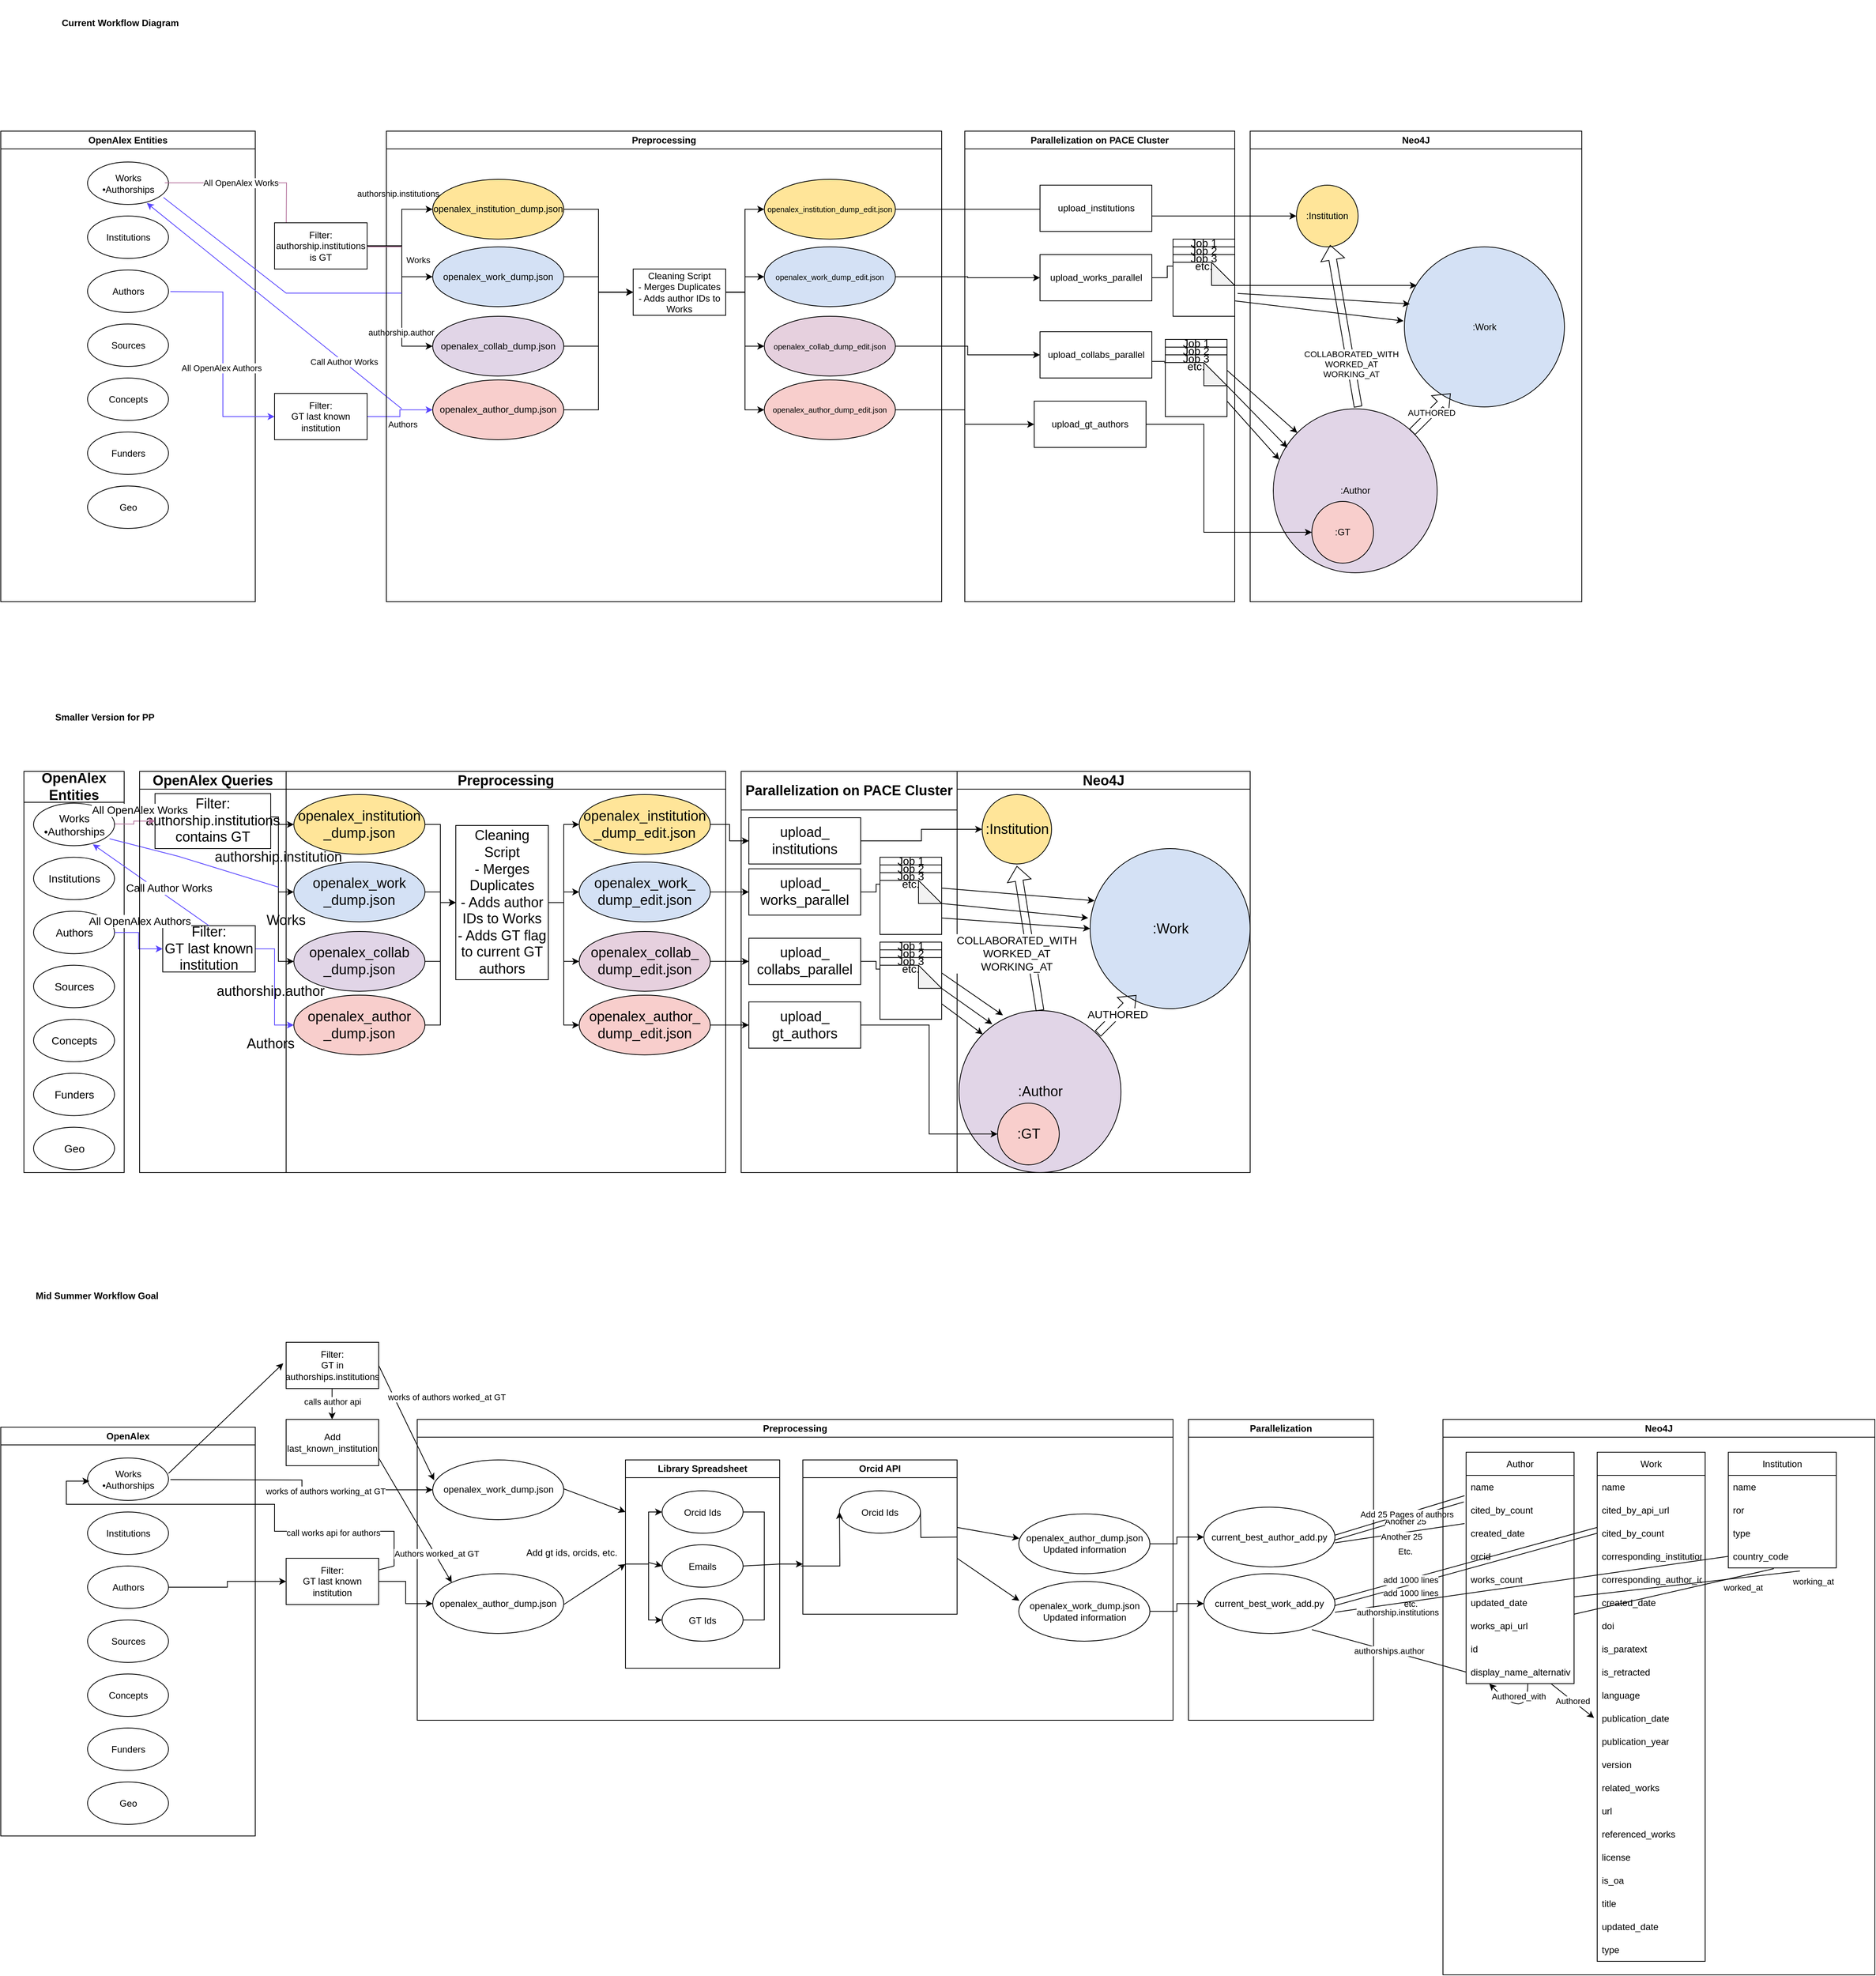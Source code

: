 <mxfile version="21.6.6" type="device">
  <diagram name="Page-1" id="jvLoEnhGq3pGxzY70CUw">
    <mxGraphModel dx="3835" dy="170" grid="1" gridSize="10" guides="1" tooltips="1" connect="1" arrows="1" fold="1" page="1" pageScale="1" pageWidth="850" pageHeight="1100" math="0" shadow="0">
      <root>
        <mxCell id="0" />
        <mxCell id="1" parent="0" />
        <mxCell id="llRP50ADG-5y6TPERRPI-341" value="&lt;font style=&quot;font-size: 18px;&quot;&gt;Filter:&lt;br&gt;authorship.institutions&lt;br&gt;contains&amp;nbsp;GT&lt;/font&gt;" style="rounded=0;whiteSpace=wrap;html=1;" parent="1" vertex="1">
          <mxGeometry x="-580" y="2158.75" width="150" height="71.25" as="geometry" />
        </mxCell>
        <mxCell id="D7uy60bbqNTtc7ontHt6-8" value="OpenAlex" style="swimlane;whiteSpace=wrap;html=1;" parent="1" vertex="1">
          <mxGeometry x="-780" y="2980" width="330" height="530" as="geometry" />
        </mxCell>
        <mxCell id="D7uy60bbqNTtc7ontHt6-26" value="" style="ellipse;whiteSpace=wrap;html=1;" parent="D7uy60bbqNTtc7ontHt6-8" vertex="1">
          <mxGeometry x="112.5" y="40" width="105" height="55" as="geometry" />
        </mxCell>
        <mxCell id="D7uy60bbqNTtc7ontHt6-25" value="" style="ellipse;whiteSpace=wrap;html=1;" parent="D7uy60bbqNTtc7ontHt6-8" vertex="1">
          <mxGeometry x="112.5" y="110" width="105" height="55" as="geometry" />
        </mxCell>
        <mxCell id="D7uy60bbqNTtc7ontHt6-24" value="" style="ellipse;whiteSpace=wrap;html=1;" parent="D7uy60bbqNTtc7ontHt6-8" vertex="1">
          <mxGeometry x="112.5" y="180" width="105" height="55" as="geometry" />
        </mxCell>
        <mxCell id="D7uy60bbqNTtc7ontHt6-23" value="" style="ellipse;whiteSpace=wrap;html=1;" parent="D7uy60bbqNTtc7ontHt6-8" vertex="1">
          <mxGeometry x="112.5" y="250" width="105" height="55" as="geometry" />
        </mxCell>
        <mxCell id="D7uy60bbqNTtc7ontHt6-22" value="" style="ellipse;whiteSpace=wrap;html=1;" parent="D7uy60bbqNTtc7ontHt6-8" vertex="1">
          <mxGeometry x="112.5" y="460" width="105" height="55" as="geometry" />
        </mxCell>
        <mxCell id="D7uy60bbqNTtc7ontHt6-21" value="" style="ellipse;whiteSpace=wrap;html=1;" parent="D7uy60bbqNTtc7ontHt6-8" vertex="1">
          <mxGeometry x="112.5" y="390" width="105" height="55" as="geometry" />
        </mxCell>
        <mxCell id="D7uy60bbqNTtc7ontHt6-17" value="" style="ellipse;whiteSpace=wrap;html=1;" parent="D7uy60bbqNTtc7ontHt6-8" vertex="1">
          <mxGeometry x="112.5" y="320" width="105" height="55" as="geometry" />
        </mxCell>
        <mxCell id="D7uy60bbqNTtc7ontHt6-9" value="Works&lt;br&gt;•Authorships" style="text;html=1;align=center;verticalAlign=middle;resizable=0;points=[];autosize=1;strokeColor=none;fillColor=none;" parent="D7uy60bbqNTtc7ontHt6-8" vertex="1">
          <mxGeometry x="120" y="47.5" width="90" height="40" as="geometry" />
        </mxCell>
        <mxCell id="D7uy60bbqNTtc7ontHt6-10" value="Institutions" style="text;html=1;align=center;verticalAlign=middle;resizable=0;points=[];autosize=1;strokeColor=none;fillColor=none;" parent="D7uy60bbqNTtc7ontHt6-8" vertex="1">
          <mxGeometry x="125" y="122.5" width="80" height="30" as="geometry" />
        </mxCell>
        <mxCell id="D7uy60bbqNTtc7ontHt6-12" value="Authors" style="text;html=1;align=center;verticalAlign=middle;resizable=0;points=[];autosize=1;strokeColor=none;fillColor=none;" parent="D7uy60bbqNTtc7ontHt6-8" vertex="1">
          <mxGeometry x="135" y="192.5" width="60" height="30" as="geometry" />
        </mxCell>
        <mxCell id="D7uy60bbqNTtc7ontHt6-13" value="Sources" style="text;html=1;align=center;verticalAlign=middle;resizable=0;points=[];autosize=1;strokeColor=none;fillColor=none;" parent="D7uy60bbqNTtc7ontHt6-8" vertex="1">
          <mxGeometry x="130" y="262.5" width="70" height="30" as="geometry" />
        </mxCell>
        <mxCell id="D7uy60bbqNTtc7ontHt6-14" value="Concepts" style="text;html=1;align=center;verticalAlign=middle;resizable=0;points=[];autosize=1;strokeColor=none;fillColor=none;" parent="D7uy60bbqNTtc7ontHt6-8" vertex="1">
          <mxGeometry x="130" y="332.5" width="70" height="30" as="geometry" />
        </mxCell>
        <mxCell id="D7uy60bbqNTtc7ontHt6-15" value="Funders" style="text;html=1;align=center;verticalAlign=middle;resizable=0;points=[];autosize=1;strokeColor=none;fillColor=none;" parent="D7uy60bbqNTtc7ontHt6-8" vertex="1">
          <mxGeometry x="130" y="402.5" width="70" height="30" as="geometry" />
        </mxCell>
        <mxCell id="D7uy60bbqNTtc7ontHt6-16" value="Geo" style="text;html=1;align=center;verticalAlign=middle;resizable=0;points=[];autosize=1;strokeColor=none;fillColor=none;" parent="D7uy60bbqNTtc7ontHt6-8" vertex="1">
          <mxGeometry x="140" y="472.5" width="50" height="30" as="geometry" />
        </mxCell>
        <mxCell id="D7uy60bbqNTtc7ontHt6-42" style="edgeStyle=orthogonalEdgeStyle;rounded=0;orthogonalLoop=1;jettySize=auto;html=1;" parent="D7uy60bbqNTtc7ontHt6-8" edge="1">
          <mxGeometry relative="1" as="geometry">
            <mxPoint x="115" y="70" as="targetPoint" />
            <mxPoint x="510" y="180" as="sourcePoint" />
            <Array as="points">
              <mxPoint x="510" y="135" />
              <mxPoint x="355" y="135" />
              <mxPoint x="355" y="100" />
              <mxPoint x="85" y="100" />
              <mxPoint x="85" y="70" />
            </Array>
          </mxGeometry>
        </mxCell>
        <mxCell id="D7uy60bbqNTtc7ontHt6-45" value="call works api for authors" style="edgeLabel;html=1;align=center;verticalAlign=middle;resizable=0;points=[];" parent="D7uy60bbqNTtc7ontHt6-42" vertex="1" connectable="0">
          <mxGeometry x="-0.439" y="1" relative="1" as="geometry">
            <mxPoint x="34" y="1" as="offset" />
          </mxGeometry>
        </mxCell>
        <mxCell id="mCBFNbVrAHuf4ewI3aMc-2" value="" style="endArrow=classic;html=1;rounded=0;entryX=-0.031;entryY=0.455;entryDx=0;entryDy=0;entryPerimeter=0;" parent="D7uy60bbqNTtc7ontHt6-8" target="mCBFNbVrAHuf4ewI3aMc-3" edge="1">
          <mxGeometry width="50" height="50" relative="1" as="geometry">
            <mxPoint x="217.5" y="60" as="sourcePoint" />
            <mxPoint x="350" y="-10" as="targetPoint" />
          </mxGeometry>
        </mxCell>
        <mxCell id="D7uy60bbqNTtc7ontHt6-27" value="Preprocessing" style="swimlane;whiteSpace=wrap;html=1;" parent="1" vertex="1">
          <mxGeometry x="-240" y="2970" width="980" height="390" as="geometry" />
        </mxCell>
        <mxCell id="D7uy60bbqNTtc7ontHt6-29" value="" style="ellipse;whiteSpace=wrap;html=1;" parent="D7uy60bbqNTtc7ontHt6-27" vertex="1">
          <mxGeometry x="20" y="52.5" width="170" height="77.5" as="geometry" />
        </mxCell>
        <mxCell id="D7uy60bbqNTtc7ontHt6-30" value="openalex_work_dump.json" style="text;html=1;align=center;verticalAlign=middle;resizable=0;points=[];autosize=1;strokeColor=none;fillColor=none;" parent="D7uy60bbqNTtc7ontHt6-27" vertex="1">
          <mxGeometry x="20" y="76.25" width="170" height="30" as="geometry" />
        </mxCell>
        <mxCell id="D7uy60bbqNTtc7ontHt6-32" value="openalex_author_dump.json" style="ellipse;whiteSpace=wrap;html=1;" parent="D7uy60bbqNTtc7ontHt6-27" vertex="1">
          <mxGeometry x="20" y="200" width="170" height="77.5" as="geometry" />
        </mxCell>
        <mxCell id="D7uy60bbqNTtc7ontHt6-59" style="edgeStyle=orthogonalEdgeStyle;rounded=0;orthogonalLoop=1;jettySize=auto;html=1;exitX=1;exitY=0.5;exitDx=0;exitDy=0;" parent="D7uy60bbqNTtc7ontHt6-27" source="D7uy60bbqNTtc7ontHt6-50" edge="1">
          <mxGeometry relative="1" as="geometry">
            <mxPoint x="500" y="187.941" as="targetPoint" />
          </mxGeometry>
        </mxCell>
        <mxCell id="D7uy60bbqNTtc7ontHt6-50" value="Library Spreadsheet" style="swimlane;whiteSpace=wrap;html=1;startSize=23;" parent="D7uy60bbqNTtc7ontHt6-27" vertex="1">
          <mxGeometry x="270" y="52.5" width="200" height="270" as="geometry" />
        </mxCell>
        <mxCell id="D7uy60bbqNTtc7ontHt6-51" value="" style="ellipse;whiteSpace=wrap;html=1;" parent="D7uy60bbqNTtc7ontHt6-50" vertex="1">
          <mxGeometry x="47.5" y="40" width="105" height="55" as="geometry" />
        </mxCell>
        <mxCell id="D7uy60bbqNTtc7ontHt6-52" value="Orcid Ids" style="text;html=1;strokeColor=none;fillColor=none;align=center;verticalAlign=middle;whiteSpace=wrap;rounded=0;" parent="D7uy60bbqNTtc7ontHt6-50" vertex="1">
          <mxGeometry x="70" y="53" width="60" height="30" as="geometry" />
        </mxCell>
        <mxCell id="D7uy60bbqNTtc7ontHt6-53" value="" style="ellipse;whiteSpace=wrap;html=1;" parent="D7uy60bbqNTtc7ontHt6-50" vertex="1">
          <mxGeometry x="47.5" y="110" width="105" height="55" as="geometry" />
        </mxCell>
        <mxCell id="D7uy60bbqNTtc7ontHt6-54" value="Emails" style="text;html=1;strokeColor=none;fillColor=none;align=center;verticalAlign=middle;whiteSpace=wrap;rounded=0;" parent="D7uy60bbqNTtc7ontHt6-50" vertex="1">
          <mxGeometry x="70" y="123" width="60" height="30" as="geometry" />
        </mxCell>
        <mxCell id="D7uy60bbqNTtc7ontHt6-56" value="" style="ellipse;whiteSpace=wrap;html=1;" parent="D7uy60bbqNTtc7ontHt6-50" vertex="1">
          <mxGeometry x="47.5" y="180" width="105" height="55" as="geometry" />
        </mxCell>
        <mxCell id="D7uy60bbqNTtc7ontHt6-57" value="GT Ids" style="text;html=1;strokeColor=none;fillColor=none;align=center;verticalAlign=middle;whiteSpace=wrap;rounded=0;" parent="D7uy60bbqNTtc7ontHt6-50" vertex="1">
          <mxGeometry x="70" y="193" width="60" height="30" as="geometry" />
        </mxCell>
        <mxCell id="D7uy60bbqNTtc7ontHt6-70" style="edgeStyle=orthogonalEdgeStyle;rounded=0;orthogonalLoop=1;jettySize=auto;html=1;exitX=0;exitY=0.5;exitDx=0;exitDy=0;entryX=0;entryY=0.5;entryDx=0;entryDy=0;" parent="D7uy60bbqNTtc7ontHt6-50" source="D7uy60bbqNTtc7ontHt6-50" target="D7uy60bbqNTtc7ontHt6-51" edge="1">
          <mxGeometry relative="1" as="geometry">
            <Array as="points">
              <mxPoint x="30" y="135" />
              <mxPoint x="30" y="68" />
            </Array>
          </mxGeometry>
        </mxCell>
        <mxCell id="D7uy60bbqNTtc7ontHt6-71" value="" style="endArrow=classic;html=1;rounded=0;entryX=0;entryY=0.5;entryDx=0;entryDy=0;" parent="D7uy60bbqNTtc7ontHt6-50" target="D7uy60bbqNTtc7ontHt6-56" edge="1">
          <mxGeometry width="50" height="50" relative="1" as="geometry">
            <mxPoint x="30" y="133" as="sourcePoint" />
            <mxPoint x="30" y="237.5" as="targetPoint" />
            <Array as="points">
              <mxPoint x="30" y="207.5" />
            </Array>
          </mxGeometry>
        </mxCell>
        <mxCell id="D7uy60bbqNTtc7ontHt6-72" value="" style="endArrow=classic;html=1;rounded=0;entryX=0;entryY=0.5;entryDx=0;entryDy=0;" parent="D7uy60bbqNTtc7ontHt6-50" target="D7uy60bbqNTtc7ontHt6-53" edge="1">
          <mxGeometry width="50" height="50" relative="1" as="geometry">
            <mxPoint x="30" y="133" as="sourcePoint" />
            <mxPoint x="80" y="83" as="targetPoint" />
          </mxGeometry>
        </mxCell>
        <mxCell id="D7uy60bbqNTtc7ontHt6-76" value="" style="endArrow=none;html=1;rounded=0;entryX=1;entryY=0.5;entryDx=0;entryDy=0;exitX=1;exitY=0.5;exitDx=0;exitDy=0;endFill=0;" parent="D7uy60bbqNTtc7ontHt6-50" source="D7uy60bbqNTtc7ontHt6-53" target="D7uy60bbqNTtc7ontHt6-50" edge="1">
          <mxGeometry width="50" height="50" relative="1" as="geometry">
            <mxPoint x="150" y="137.5" as="sourcePoint" />
            <mxPoint x="200" y="87.5" as="targetPoint" />
          </mxGeometry>
        </mxCell>
        <mxCell id="D7uy60bbqNTtc7ontHt6-77" value="" style="endArrow=none;html=1;rounded=0;exitX=1;exitY=0.5;exitDx=0;exitDy=0;endFill=0;" parent="D7uy60bbqNTtc7ontHt6-50" source="D7uy60bbqNTtc7ontHt6-51" edge="1">
          <mxGeometry width="50" height="50" relative="1" as="geometry">
            <mxPoint x="160" y="95" as="sourcePoint" />
            <mxPoint x="180" y="137.5" as="targetPoint" />
            <Array as="points">
              <mxPoint x="180" y="67.5" />
            </Array>
          </mxGeometry>
        </mxCell>
        <mxCell id="D7uy60bbqNTtc7ontHt6-78" value="" style="endArrow=none;html=1;rounded=0;exitX=1;exitY=0.5;exitDx=0;exitDy=0;endFill=0;" parent="D7uy60bbqNTtc7ontHt6-50" source="D7uy60bbqNTtc7ontHt6-56" edge="1">
          <mxGeometry width="50" height="50" relative="1" as="geometry">
            <mxPoint x="170" y="237.5" as="sourcePoint" />
            <mxPoint x="180" y="137.5" as="targetPoint" />
            <Array as="points">
              <mxPoint x="180" y="207.5" />
            </Array>
          </mxGeometry>
        </mxCell>
        <mxCell id="D7uy60bbqNTtc7ontHt6-46" value="Orcid API" style="swimlane;whiteSpace=wrap;html=1;startSize=23;" parent="D7uy60bbqNTtc7ontHt6-27" vertex="1">
          <mxGeometry x="500" y="52.5" width="200" height="200" as="geometry" />
        </mxCell>
        <mxCell id="D7uy60bbqNTtc7ontHt6-48" value="" style="ellipse;whiteSpace=wrap;html=1;" parent="D7uy60bbqNTtc7ontHt6-46" vertex="1">
          <mxGeometry x="47.5" y="40" width="105" height="55" as="geometry" />
        </mxCell>
        <mxCell id="D7uy60bbqNTtc7ontHt6-49" value="Orcid Ids" style="text;html=1;strokeColor=none;fillColor=none;align=center;verticalAlign=middle;whiteSpace=wrap;rounded=0;" parent="D7uy60bbqNTtc7ontHt6-46" vertex="1">
          <mxGeometry x="70" y="53" width="60" height="30" as="geometry" />
        </mxCell>
        <mxCell id="A68HXZTNQqmFh4GORsw8-2" value="" style="endArrow=classic;html=1;rounded=0;entryX=0;entryY=0.5;entryDx=0;entryDy=0;endFill=1;" parent="D7uy60bbqNTtc7ontHt6-46" target="D7uy60bbqNTtc7ontHt6-48" edge="1">
          <mxGeometry width="50" height="50" relative="1" as="geometry">
            <mxPoint x="-2.5" y="137.5" as="sourcePoint" />
            <mxPoint x="47.5" y="87.5" as="targetPoint" />
            <Array as="points">
              <mxPoint x="48" y="137.5" />
            </Array>
          </mxGeometry>
        </mxCell>
        <mxCell id="A68HXZTNQqmFh4GORsw8-4" value="" style="endArrow=none;html=1;rounded=0;entryX=1;entryY=0.5;entryDx=0;entryDy=0;endFill=0;" parent="D7uy60bbqNTtc7ontHt6-46" target="D7uy60bbqNTtc7ontHt6-46" edge="1">
          <mxGeometry width="50" height="50" relative="1" as="geometry">
            <mxPoint x="152.5" y="67.5" as="sourcePoint" />
            <mxPoint x="152.5" y="115" as="targetPoint" />
            <Array as="points">
              <mxPoint x="153" y="100.5" />
            </Array>
          </mxGeometry>
        </mxCell>
        <mxCell id="D7uy60bbqNTtc7ontHt6-61" value="" style="ellipse;whiteSpace=wrap;html=1;" parent="D7uy60bbqNTtc7ontHt6-27" vertex="1">
          <mxGeometry x="780" y="210" width="170" height="77.5" as="geometry" />
        </mxCell>
        <mxCell id="D7uy60bbqNTtc7ontHt6-62" value="openalex_work_dump.json&lt;br&gt;Updated information" style="text;html=1;strokeColor=none;fillColor=none;align=center;verticalAlign=middle;whiteSpace=wrap;rounded=0;" parent="D7uy60bbqNTtc7ontHt6-27" vertex="1">
          <mxGeometry x="827.5" y="233.75" width="75" height="30" as="geometry" />
        </mxCell>
        <mxCell id="mCBFNbVrAHuf4ewI3aMc-41" value="" style="ellipse;whiteSpace=wrap;html=1;" parent="D7uy60bbqNTtc7ontHt6-27" vertex="1">
          <mxGeometry x="780" y="122.5" width="170" height="77.5" as="geometry" />
        </mxCell>
        <mxCell id="mCBFNbVrAHuf4ewI3aMc-42" value="openalex_author_dump.json&lt;br&gt;Updated information" style="text;html=1;strokeColor=none;fillColor=none;align=center;verticalAlign=middle;whiteSpace=wrap;rounded=0;" parent="D7uy60bbqNTtc7ontHt6-27" vertex="1">
          <mxGeometry x="827.5" y="146.25" width="75" height="30" as="geometry" />
        </mxCell>
        <mxCell id="mCBFNbVrAHuf4ewI3aMc-47" value="" style="endArrow=classic;html=1;rounded=0;entryX=0;entryY=0.25;entryDx=0;entryDy=0;" parent="D7uy60bbqNTtc7ontHt6-27" target="D7uy60bbqNTtc7ontHt6-50" edge="1">
          <mxGeometry width="50" height="50" relative="1" as="geometry">
            <mxPoint x="190" y="90" as="sourcePoint" />
            <mxPoint x="240" y="40" as="targetPoint" />
          </mxGeometry>
        </mxCell>
        <mxCell id="mCBFNbVrAHuf4ewI3aMc-48" value="" style="endArrow=classic;html=1;rounded=0;entryX=0;entryY=0.5;entryDx=0;entryDy=0;" parent="D7uy60bbqNTtc7ontHt6-27" target="D7uy60bbqNTtc7ontHt6-50" edge="1">
          <mxGeometry width="50" height="50" relative="1" as="geometry">
            <mxPoint x="190" y="240" as="sourcePoint" />
            <mxPoint x="240" y="190" as="targetPoint" />
          </mxGeometry>
        </mxCell>
        <mxCell id="mCBFNbVrAHuf4ewI3aMc-51" value="" style="endArrow=classic;html=1;rounded=0;entryX=0.004;entryY=0.41;entryDx=0;entryDy=0;entryPerimeter=0;" parent="D7uy60bbqNTtc7ontHt6-27" target="mCBFNbVrAHuf4ewI3aMc-41" edge="1">
          <mxGeometry width="50" height="50" relative="1" as="geometry">
            <mxPoint x="700" y="140" as="sourcePoint" />
            <mxPoint x="750" y="90" as="targetPoint" />
          </mxGeometry>
        </mxCell>
        <mxCell id="mCBFNbVrAHuf4ewI3aMc-50" value="" style="endArrow=classic;html=1;rounded=0;entryX=0.004;entryY=0.325;entryDx=0;entryDy=0;entryPerimeter=0;" parent="D7uy60bbqNTtc7ontHt6-27" target="D7uy60bbqNTtc7ontHt6-61" edge="1">
          <mxGeometry width="50" height="50" relative="1" as="geometry">
            <mxPoint x="700" y="180" as="sourcePoint" />
            <mxPoint x="750" y="130" as="targetPoint" />
          </mxGeometry>
        </mxCell>
        <mxCell id="D7uy60bbqNTtc7ontHt6-39" style="edgeStyle=orthogonalEdgeStyle;rounded=0;orthogonalLoop=1;jettySize=auto;html=1;entryX=0;entryY=0.5;entryDx=0;entryDy=0;" parent="1" source="D7uy60bbqNTtc7ontHt6-37" target="D7uy60bbqNTtc7ontHt6-32" edge="1">
          <mxGeometry relative="1" as="geometry" />
        </mxCell>
        <mxCell id="D7uy60bbqNTtc7ontHt6-37" value="Filter:&lt;br&gt;GT last known institution" style="rounded=0;whiteSpace=wrap;html=1;" parent="1" vertex="1">
          <mxGeometry x="-410" y="3150" width="120" height="60" as="geometry" />
        </mxCell>
        <mxCell id="D7uy60bbqNTtc7ontHt6-38" style="edgeStyle=orthogonalEdgeStyle;rounded=0;orthogonalLoop=1;jettySize=auto;html=1;entryX=0;entryY=0.5;entryDx=0;entryDy=0;" parent="1" source="D7uy60bbqNTtc7ontHt6-24" target="D7uy60bbqNTtc7ontHt6-37" edge="1">
          <mxGeometry relative="1" as="geometry" />
        </mxCell>
        <mxCell id="D7uy60bbqNTtc7ontHt6-43" value="" style="endArrow=none;html=1;rounded=0;exitX=1;exitY=0.25;exitDx=0;exitDy=0;" parent="1" source="D7uy60bbqNTtc7ontHt6-37" edge="1">
          <mxGeometry width="50" height="50" relative="1" as="geometry">
            <mxPoint x="-340" y="3100" as="sourcePoint" />
            <mxPoint x="-270" y="3160" as="targetPoint" />
          </mxGeometry>
        </mxCell>
        <mxCell id="D7uy60bbqNTtc7ontHt6-44" style="edgeStyle=orthogonalEdgeStyle;rounded=0;orthogonalLoop=1;jettySize=auto;html=1;entryX=0;entryY=0.5;entryDx=0;entryDy=0;" parent="1" target="D7uy60bbqNTtc7ontHt6-29" edge="1">
          <mxGeometry relative="1" as="geometry">
            <mxPoint x="-560" y="3048" as="sourcePoint" />
          </mxGeometry>
        </mxCell>
        <mxCell id="mCBFNbVrAHuf4ewI3aMc-1" value="works of authors working_at GT" style="edgeLabel;html=1;align=center;verticalAlign=middle;resizable=0;points=[];" parent="D7uy60bbqNTtc7ontHt6-44" vertex="1" connectable="0">
          <mxGeometry x="0.213" y="-1" relative="1" as="geometry">
            <mxPoint as="offset" />
          </mxGeometry>
        </mxCell>
        <mxCell id="D7uy60bbqNTtc7ontHt6-68" value="Parallelization" style="swimlane;whiteSpace=wrap;html=1;" parent="1" vertex="1">
          <mxGeometry x="760" y="2970" width="240" height="390" as="geometry" />
        </mxCell>
        <mxCell id="A68HXZTNQqmFh4GORsw8-5" value="current_best_author_add.py" style="ellipse;whiteSpace=wrap;html=1;" parent="D7uy60bbqNTtc7ontHt6-68" vertex="1">
          <mxGeometry x="20" y="113.75" width="170" height="77.5" as="geometry" />
        </mxCell>
        <mxCell id="A68HXZTNQqmFh4GORsw8-6" value="" style="endArrow=none;html=1;rounded=0;entryX=-0.021;entryY=1.15;entryDx=0;entryDy=0;entryPerimeter=0;" parent="D7uy60bbqNTtc7ontHt6-68" target="A68HXZTNQqmFh4GORsw8-23" edge="1">
          <mxGeometry width="50" height="50" relative="1" as="geometry">
            <mxPoint x="190" y="156.25" as="sourcePoint" />
            <mxPoint x="310" y="156" as="targetPoint" />
          </mxGeometry>
        </mxCell>
        <mxCell id="A68HXZTNQqmFh4GORsw8-10" value="Another 25" style="edgeLabel;html=1;align=center;verticalAlign=middle;resizable=0;points=[];" parent="A68HXZTNQqmFh4GORsw8-6" vertex="1" connectable="0">
          <mxGeometry x="0.083" y="-2" relative="1" as="geometry">
            <mxPoint as="offset" />
          </mxGeometry>
        </mxCell>
        <mxCell id="A68HXZTNQqmFh4GORsw8-7" value="" style="endArrow=none;html=1;rounded=0;entryX=-0.014;entryY=0.188;entryDx=0;entryDy=0;entryPerimeter=0;" parent="D7uy60bbqNTtc7ontHt6-68" target="A68HXZTNQqmFh4GORsw8-22" edge="1">
          <mxGeometry width="50" height="50" relative="1" as="geometry">
            <mxPoint x="190" y="150" as="sourcePoint" />
            <mxPoint x="300" y="130" as="targetPoint" />
          </mxGeometry>
        </mxCell>
        <mxCell id="A68HXZTNQqmFh4GORsw8-9" value="Add 25 Pages of authors" style="edgeLabel;html=1;align=center;verticalAlign=middle;resizable=0;points=[];" parent="A68HXZTNQqmFh4GORsw8-7" vertex="1" connectable="0">
          <mxGeometry x="0.106" y="-1" relative="1" as="geometry">
            <mxPoint as="offset" />
          </mxGeometry>
        </mxCell>
        <mxCell id="A68HXZTNQqmFh4GORsw8-8" value="" style="endArrow=none;html=1;rounded=0;entryX=-0.014;entryY=0.083;entryDx=0;entryDy=0;entryPerimeter=0;" parent="D7uy60bbqNTtc7ontHt6-68" target="A68HXZTNQqmFh4GORsw8-25" edge="1">
          <mxGeometry width="50" height="50" relative="1" as="geometry">
            <mxPoint x="190" y="160" as="sourcePoint" />
            <mxPoint x="310" y="180" as="targetPoint" />
          </mxGeometry>
        </mxCell>
        <mxCell id="A68HXZTNQqmFh4GORsw8-11" value="Another 25" style="edgeLabel;html=1;align=center;verticalAlign=middle;resizable=0;points=[];" parent="A68HXZTNQqmFh4GORsw8-8" vertex="1" connectable="0">
          <mxGeometry x="0.011" y="-4" relative="1" as="geometry">
            <mxPoint as="offset" />
          </mxGeometry>
        </mxCell>
        <mxCell id="A68HXZTNQqmFh4GORsw8-13" value="Etc." style="edgeLabel;html=1;align=center;verticalAlign=middle;resizable=0;points=[];" parent="A68HXZTNQqmFh4GORsw8-8" vertex="1" connectable="0">
          <mxGeometry x="0.651" relative="1" as="geometry">
            <mxPoint x="-48" y="31" as="offset" />
          </mxGeometry>
        </mxCell>
        <mxCell id="A68HXZTNQqmFh4GORsw8-14" value="current_best_work_add.py" style="ellipse;whiteSpace=wrap;html=1;" parent="D7uy60bbqNTtc7ontHt6-68" vertex="1">
          <mxGeometry x="20" y="200" width="170" height="77.5" as="geometry" />
        </mxCell>
        <mxCell id="A68HXZTNQqmFh4GORsw8-33" value="" style="endArrow=none;html=1;rounded=0;entryX=0;entryY=0.5;entryDx=0;entryDy=0;" parent="D7uy60bbqNTtc7ontHt6-68" target="A68HXZTNQqmFh4GORsw8-37" edge="1">
          <mxGeometry width="50" height="50" relative="1" as="geometry">
            <mxPoint x="190" y="241.25" as="sourcePoint" />
            <mxPoint x="590" y="160" as="targetPoint" />
          </mxGeometry>
        </mxCell>
        <mxCell id="A68HXZTNQqmFh4GORsw8-57" value="add 1000 lines&lt;br&gt;etc." style="edgeLabel;html=1;align=center;verticalAlign=middle;resizable=0;points=[];" parent="A68HXZTNQqmFh4GORsw8-33" vertex="1" connectable="0">
          <mxGeometry x="-0.425" y="-1" relative="1" as="geometry">
            <mxPoint y="17" as="offset" />
          </mxGeometry>
        </mxCell>
        <mxCell id="A68HXZTNQqmFh4GORsw8-58" value="" style="endArrow=none;html=1;rounded=0;entryX=0;entryY=0.5;entryDx=0;entryDy=0;" parent="D7uy60bbqNTtc7ontHt6-68" edge="1">
          <mxGeometry width="50" height="50" relative="1" as="geometry">
            <mxPoint x="190" y="233.25" as="sourcePoint" />
            <mxPoint x="530" y="140" as="targetPoint" />
          </mxGeometry>
        </mxCell>
        <mxCell id="A68HXZTNQqmFh4GORsw8-59" value="add 1000 lines" style="edgeLabel;html=1;align=center;verticalAlign=middle;resizable=0;points=[];" parent="A68HXZTNQqmFh4GORsw8-58" vertex="1" connectable="0">
          <mxGeometry x="-0.425" y="-1" relative="1" as="geometry">
            <mxPoint as="offset" />
          </mxGeometry>
        </mxCell>
        <mxCell id="A68HXZTNQqmFh4GORsw8-12" value="Neo4J" style="swimlane;whiteSpace=wrap;html=1;" parent="1" vertex="1">
          <mxGeometry x="1090" y="2970" width="560" height="720" as="geometry" />
        </mxCell>
        <mxCell id="A68HXZTNQqmFh4GORsw8-22" value="Author" style="swimlane;fontStyle=0;childLayout=stackLayout;horizontal=1;startSize=30;horizontalStack=0;resizeParent=1;resizeParentMax=0;resizeLast=0;collapsible=1;marginBottom=0;whiteSpace=wrap;html=1;" parent="A68HXZTNQqmFh4GORsw8-12" vertex="1">
          <mxGeometry x="30" y="42.5" width="140" height="300" as="geometry" />
        </mxCell>
        <mxCell id="A68HXZTNQqmFh4GORsw8-23" value="name" style="text;strokeColor=none;fillColor=none;align=left;verticalAlign=middle;spacingLeft=4;spacingRight=4;overflow=hidden;points=[[0,0.5],[1,0.5]];portConstraint=eastwest;rotatable=0;whiteSpace=wrap;html=1;" parent="A68HXZTNQqmFh4GORsw8-22" vertex="1">
          <mxGeometry y="30" width="140" height="30" as="geometry" />
        </mxCell>
        <mxCell id="A68HXZTNQqmFh4GORsw8-24" value="cited_by_count" style="text;strokeColor=none;fillColor=none;align=left;verticalAlign=middle;spacingLeft=4;spacingRight=4;overflow=hidden;points=[[0,0.5],[1,0.5]];portConstraint=eastwest;rotatable=0;whiteSpace=wrap;html=1;" parent="A68HXZTNQqmFh4GORsw8-22" vertex="1">
          <mxGeometry y="60" width="140" height="30" as="geometry" />
        </mxCell>
        <mxCell id="A68HXZTNQqmFh4GORsw8-25" value="created_date" style="text;strokeColor=none;fillColor=none;align=left;verticalAlign=middle;spacingLeft=4;spacingRight=4;overflow=hidden;points=[[0,0.5],[1,0.5]];portConstraint=eastwest;rotatable=0;whiteSpace=wrap;html=1;" parent="A68HXZTNQqmFh4GORsw8-22" vertex="1">
          <mxGeometry y="90" width="140" height="30" as="geometry" />
        </mxCell>
        <mxCell id="A68HXZTNQqmFh4GORsw8-29" value="orcid" style="text;strokeColor=none;fillColor=none;align=left;verticalAlign=middle;spacingLeft=4;spacingRight=4;overflow=hidden;points=[[0,0.5],[1,0.5]];portConstraint=eastwest;rotatable=0;whiteSpace=wrap;html=1;" parent="A68HXZTNQqmFh4GORsw8-22" vertex="1">
          <mxGeometry y="120" width="140" height="30" as="geometry" />
        </mxCell>
        <mxCell id="A68HXZTNQqmFh4GORsw8-32" value="works_count" style="text;strokeColor=none;fillColor=none;align=left;verticalAlign=middle;spacingLeft=4;spacingRight=4;overflow=hidden;points=[[0,0.5],[1,0.5]];portConstraint=eastwest;rotatable=0;whiteSpace=wrap;html=1;" parent="A68HXZTNQqmFh4GORsw8-22" vertex="1">
          <mxGeometry y="150" width="140" height="30" as="geometry" />
        </mxCell>
        <mxCell id="A68HXZTNQqmFh4GORsw8-30" value="updated_date" style="text;strokeColor=none;fillColor=none;align=left;verticalAlign=middle;spacingLeft=4;spacingRight=4;overflow=hidden;points=[[0,0.5],[1,0.5]];portConstraint=eastwest;rotatable=0;whiteSpace=wrap;html=1;" parent="A68HXZTNQqmFh4GORsw8-22" vertex="1">
          <mxGeometry y="180" width="140" height="30" as="geometry" />
        </mxCell>
        <mxCell id="A68HXZTNQqmFh4GORsw8-31" value="works_api_url" style="text;strokeColor=none;fillColor=none;align=left;verticalAlign=middle;spacingLeft=4;spacingRight=4;overflow=hidden;points=[[0,0.5],[1,0.5]];portConstraint=eastwest;rotatable=0;whiteSpace=wrap;html=1;" parent="A68HXZTNQqmFh4GORsw8-22" vertex="1">
          <mxGeometry y="210" width="140" height="30" as="geometry" />
        </mxCell>
        <mxCell id="A68HXZTNQqmFh4GORsw8-38" value="id" style="text;strokeColor=none;fillColor=none;align=left;verticalAlign=middle;spacingLeft=4;spacingRight=4;overflow=hidden;points=[[0,0.5],[1,0.5]];portConstraint=eastwest;rotatable=0;whiteSpace=wrap;html=1;" parent="A68HXZTNQqmFh4GORsw8-22" vertex="1">
          <mxGeometry y="240" width="140" height="30" as="geometry" />
        </mxCell>
        <mxCell id="A68HXZTNQqmFh4GORsw8-28" value="display_name_alternatives" style="text;strokeColor=none;fillColor=none;align=left;verticalAlign=middle;spacingLeft=4;spacingRight=4;overflow=hidden;points=[[0,0.5],[1,0.5]];portConstraint=eastwest;rotatable=0;whiteSpace=wrap;html=1;" parent="A68HXZTNQqmFh4GORsw8-22" vertex="1">
          <mxGeometry y="270" width="140" height="30" as="geometry" />
        </mxCell>
        <mxCell id="A68HXZTNQqmFh4GORsw8-34" value="Work" style="swimlane;fontStyle=0;childLayout=stackLayout;horizontal=1;startSize=30;horizontalStack=0;resizeParent=1;resizeParentMax=0;resizeLast=0;collapsible=1;marginBottom=0;whiteSpace=wrap;html=1;" parent="A68HXZTNQqmFh4GORsw8-12" vertex="1">
          <mxGeometry x="200" y="42.5" width="140" height="660" as="geometry" />
        </mxCell>
        <mxCell id="A68HXZTNQqmFh4GORsw8-35" value="name" style="text;strokeColor=none;fillColor=none;align=left;verticalAlign=middle;spacingLeft=4;spacingRight=4;overflow=hidden;points=[[0,0.5],[1,0.5]];portConstraint=eastwest;rotatable=0;whiteSpace=wrap;html=1;" parent="A68HXZTNQqmFh4GORsw8-34" vertex="1">
          <mxGeometry y="30" width="140" height="30" as="geometry" />
        </mxCell>
        <mxCell id="A68HXZTNQqmFh4GORsw8-36" value="cited_by_api_url" style="text;strokeColor=none;fillColor=none;align=left;verticalAlign=middle;spacingLeft=4;spacingRight=4;overflow=hidden;points=[[0,0.5],[1,0.5]];portConstraint=eastwest;rotatable=0;whiteSpace=wrap;html=1;" parent="A68HXZTNQqmFh4GORsw8-34" vertex="1">
          <mxGeometry y="60" width="140" height="30" as="geometry" />
        </mxCell>
        <mxCell id="A68HXZTNQqmFh4GORsw8-37" value="cited_by_count" style="text;strokeColor=none;fillColor=none;align=left;verticalAlign=middle;spacingLeft=4;spacingRight=4;overflow=hidden;points=[[0,0.5],[1,0.5]];portConstraint=eastwest;rotatable=0;whiteSpace=wrap;html=1;" parent="A68HXZTNQqmFh4GORsw8-34" vertex="1">
          <mxGeometry y="90" width="140" height="30" as="geometry" />
        </mxCell>
        <mxCell id="A68HXZTNQqmFh4GORsw8-40" value="corresponding_institution_ids" style="text;strokeColor=none;fillColor=none;align=left;verticalAlign=middle;spacingLeft=4;spacingRight=4;overflow=hidden;points=[[0,0.5],[1,0.5]];portConstraint=eastwest;rotatable=0;whiteSpace=wrap;html=1;" parent="A68HXZTNQqmFh4GORsw8-34" vertex="1">
          <mxGeometry y="120" width="140" height="30" as="geometry" />
        </mxCell>
        <mxCell id="A68HXZTNQqmFh4GORsw8-39" value="corresponding_author_ids" style="text;strokeColor=none;fillColor=none;align=left;verticalAlign=middle;spacingLeft=4;spacingRight=4;overflow=hidden;points=[[0,0.5],[1,0.5]];portConstraint=eastwest;rotatable=0;whiteSpace=wrap;html=1;" parent="A68HXZTNQqmFh4GORsw8-34" vertex="1">
          <mxGeometry y="150" width="140" height="30" as="geometry" />
        </mxCell>
        <mxCell id="A68HXZTNQqmFh4GORsw8-78" value="" style="endArrow=none;html=1;rounded=0;entryX=0.421;entryY=1.033;entryDx=0;entryDy=0;entryPerimeter=0;" parent="A68HXZTNQqmFh4GORsw8-34" target="A68HXZTNQqmFh4GORsw8-63" edge="1">
          <mxGeometry width="50" height="50" relative="1" as="geometry">
            <mxPoint x="-30" y="210" as="sourcePoint" />
            <mxPoint x="20" y="160" as="targetPoint" />
          </mxGeometry>
        </mxCell>
        <mxCell id="A68HXZTNQqmFh4GORsw8-79" value="worked_at" style="edgeLabel;html=1;align=center;verticalAlign=middle;resizable=0;points=[];" parent="A68HXZTNQqmFh4GORsw8-78" vertex="1" connectable="0">
          <mxGeometry x="0.48" y="-2" relative="1" as="geometry">
            <mxPoint x="27" y="7" as="offset" />
          </mxGeometry>
        </mxCell>
        <mxCell id="A68HXZTNQqmFh4GORsw8-41" value="created_date" style="text;strokeColor=none;fillColor=none;align=left;verticalAlign=middle;spacingLeft=4;spacingRight=4;overflow=hidden;points=[[0,0.5],[1,0.5]];portConstraint=eastwest;rotatable=0;whiteSpace=wrap;html=1;" parent="A68HXZTNQqmFh4GORsw8-34" vertex="1">
          <mxGeometry y="180" width="140" height="30" as="geometry" />
        </mxCell>
        <mxCell id="A68HXZTNQqmFh4GORsw8-42" value="doi" style="text;strokeColor=none;fillColor=none;align=left;verticalAlign=middle;spacingLeft=4;spacingRight=4;overflow=hidden;points=[[0,0.5],[1,0.5]];portConstraint=eastwest;rotatable=0;whiteSpace=wrap;html=1;" parent="A68HXZTNQqmFh4GORsw8-34" vertex="1">
          <mxGeometry y="210" width="140" height="30" as="geometry" />
        </mxCell>
        <mxCell id="A68HXZTNQqmFh4GORsw8-43" value="is_paratext" style="text;strokeColor=none;fillColor=none;align=left;verticalAlign=middle;spacingLeft=4;spacingRight=4;overflow=hidden;points=[[0,0.5],[1,0.5]];portConstraint=eastwest;rotatable=0;whiteSpace=wrap;html=1;" parent="A68HXZTNQqmFh4GORsw8-34" vertex="1">
          <mxGeometry y="240" width="140" height="30" as="geometry" />
        </mxCell>
        <mxCell id="A68HXZTNQqmFh4GORsw8-44" value="is_retracted" style="text;strokeColor=none;fillColor=none;align=left;verticalAlign=middle;spacingLeft=4;spacingRight=4;overflow=hidden;points=[[0,0.5],[1,0.5]];portConstraint=eastwest;rotatable=0;whiteSpace=wrap;html=1;" parent="A68HXZTNQqmFh4GORsw8-34" vertex="1">
          <mxGeometry y="270" width="140" height="30" as="geometry" />
        </mxCell>
        <mxCell id="A68HXZTNQqmFh4GORsw8-45" value="language" style="text;strokeColor=none;fillColor=none;align=left;verticalAlign=middle;spacingLeft=4;spacingRight=4;overflow=hidden;points=[[0,0.5],[1,0.5]];portConstraint=eastwest;rotatable=0;whiteSpace=wrap;html=1;" parent="A68HXZTNQqmFh4GORsw8-34" vertex="1">
          <mxGeometry y="300" width="140" height="30" as="geometry" />
        </mxCell>
        <mxCell id="A68HXZTNQqmFh4GORsw8-46" value="publication_date" style="text;strokeColor=none;fillColor=none;align=left;verticalAlign=middle;spacingLeft=4;spacingRight=4;overflow=hidden;points=[[0,0.5],[1,0.5]];portConstraint=eastwest;rotatable=0;whiteSpace=wrap;html=1;" parent="A68HXZTNQqmFh4GORsw8-34" vertex="1">
          <mxGeometry y="330" width="140" height="30" as="geometry" />
        </mxCell>
        <mxCell id="A68HXZTNQqmFh4GORsw8-47" value="publication_year" style="text;strokeColor=none;fillColor=none;align=left;verticalAlign=middle;spacingLeft=4;spacingRight=4;overflow=hidden;points=[[0,0.5],[1,0.5]];portConstraint=eastwest;rotatable=0;whiteSpace=wrap;html=1;" parent="A68HXZTNQqmFh4GORsw8-34" vertex="1">
          <mxGeometry y="360" width="140" height="30" as="geometry" />
        </mxCell>
        <mxCell id="A68HXZTNQqmFh4GORsw8-56" value="version" style="text;strokeColor=none;fillColor=none;align=left;verticalAlign=middle;spacingLeft=4;spacingRight=4;overflow=hidden;points=[[0,0.5],[1,0.5]];portConstraint=eastwest;rotatable=0;whiteSpace=wrap;html=1;" parent="A68HXZTNQqmFh4GORsw8-34" vertex="1">
          <mxGeometry y="390" width="140" height="30" as="geometry" />
        </mxCell>
        <mxCell id="A68HXZTNQqmFh4GORsw8-49" value="related_works" style="text;strokeColor=none;fillColor=none;align=left;verticalAlign=middle;spacingLeft=4;spacingRight=4;overflow=hidden;points=[[0,0.5],[1,0.5]];portConstraint=eastwest;rotatable=0;whiteSpace=wrap;html=1;" parent="A68HXZTNQqmFh4GORsw8-34" vertex="1">
          <mxGeometry y="420" width="140" height="30" as="geometry" />
        </mxCell>
        <mxCell id="A68HXZTNQqmFh4GORsw8-55" value="url" style="text;strokeColor=none;fillColor=none;align=left;verticalAlign=middle;spacingLeft=4;spacingRight=4;overflow=hidden;points=[[0,0.5],[1,0.5]];portConstraint=eastwest;rotatable=0;whiteSpace=wrap;html=1;" parent="A68HXZTNQqmFh4GORsw8-34" vertex="1">
          <mxGeometry y="450" width="140" height="30" as="geometry" />
        </mxCell>
        <mxCell id="A68HXZTNQqmFh4GORsw8-48" value="referenced_works" style="text;strokeColor=none;fillColor=none;align=left;verticalAlign=middle;spacingLeft=4;spacingRight=4;overflow=hidden;points=[[0,0.5],[1,0.5]];portConstraint=eastwest;rotatable=0;whiteSpace=wrap;html=1;" parent="A68HXZTNQqmFh4GORsw8-34" vertex="1">
          <mxGeometry y="480" width="140" height="30" as="geometry" />
        </mxCell>
        <mxCell id="A68HXZTNQqmFh4GORsw8-54" value="license" style="text;strokeColor=none;fillColor=none;align=left;verticalAlign=middle;spacingLeft=4;spacingRight=4;overflow=hidden;points=[[0,0.5],[1,0.5]];portConstraint=eastwest;rotatable=0;whiteSpace=wrap;html=1;" parent="A68HXZTNQqmFh4GORsw8-34" vertex="1">
          <mxGeometry y="510" width="140" height="30" as="geometry" />
        </mxCell>
        <mxCell id="A68HXZTNQqmFh4GORsw8-53" value="is_oa" style="text;strokeColor=none;fillColor=none;align=left;verticalAlign=middle;spacingLeft=4;spacingRight=4;overflow=hidden;points=[[0,0.5],[1,0.5]];portConstraint=eastwest;rotatable=0;whiteSpace=wrap;html=1;" parent="A68HXZTNQqmFh4GORsw8-34" vertex="1">
          <mxGeometry y="540" width="140" height="30" as="geometry" />
        </mxCell>
        <mxCell id="A68HXZTNQqmFh4GORsw8-50" value="title" style="text;strokeColor=none;fillColor=none;align=left;verticalAlign=middle;spacingLeft=4;spacingRight=4;overflow=hidden;points=[[0,0.5],[1,0.5]];portConstraint=eastwest;rotatable=0;whiteSpace=wrap;html=1;" parent="A68HXZTNQqmFh4GORsw8-34" vertex="1">
          <mxGeometry y="570" width="140" height="30" as="geometry" />
        </mxCell>
        <mxCell id="A68HXZTNQqmFh4GORsw8-52" value="updated_date" style="text;strokeColor=none;fillColor=none;align=left;verticalAlign=middle;spacingLeft=4;spacingRight=4;overflow=hidden;points=[[0,0.5],[1,0.5]];portConstraint=eastwest;rotatable=0;whiteSpace=wrap;html=1;" parent="A68HXZTNQqmFh4GORsw8-34" vertex="1">
          <mxGeometry y="600" width="140" height="30" as="geometry" />
        </mxCell>
        <mxCell id="A68HXZTNQqmFh4GORsw8-51" value="type" style="text;strokeColor=none;fillColor=none;align=left;verticalAlign=middle;spacingLeft=4;spacingRight=4;overflow=hidden;points=[[0,0.5],[1,0.5]];portConstraint=eastwest;rotatable=0;whiteSpace=wrap;html=1;" parent="A68HXZTNQqmFh4GORsw8-34" vertex="1">
          <mxGeometry y="630" width="140" height="30" as="geometry" />
        </mxCell>
        <mxCell id="A68HXZTNQqmFh4GORsw8-60" value="Institution" style="swimlane;fontStyle=0;childLayout=stackLayout;horizontal=1;startSize=30;horizontalStack=0;resizeParent=1;resizeParentMax=0;resizeLast=0;collapsible=1;marginBottom=0;whiteSpace=wrap;html=1;" parent="A68HXZTNQqmFh4GORsw8-12" vertex="1">
          <mxGeometry x="370" y="42.5" width="140" height="150" as="geometry" />
        </mxCell>
        <mxCell id="A68HXZTNQqmFh4GORsw8-61" value="name" style="text;strokeColor=none;fillColor=none;align=left;verticalAlign=middle;spacingLeft=4;spacingRight=4;overflow=hidden;points=[[0,0.5],[1,0.5]];portConstraint=eastwest;rotatable=0;whiteSpace=wrap;html=1;" parent="A68HXZTNQqmFh4GORsw8-60" vertex="1">
          <mxGeometry y="30" width="140" height="30" as="geometry" />
        </mxCell>
        <mxCell id="A68HXZTNQqmFh4GORsw8-62" value="ror" style="text;strokeColor=none;fillColor=none;align=left;verticalAlign=middle;spacingLeft=4;spacingRight=4;overflow=hidden;points=[[0,0.5],[1,0.5]];portConstraint=eastwest;rotatable=0;whiteSpace=wrap;html=1;" parent="A68HXZTNQqmFh4GORsw8-60" vertex="1">
          <mxGeometry y="60" width="140" height="30" as="geometry" />
        </mxCell>
        <mxCell id="A68HXZTNQqmFh4GORsw8-70" value="type" style="text;strokeColor=none;fillColor=none;align=left;verticalAlign=middle;spacingLeft=4;spacingRight=4;overflow=hidden;points=[[0,0.5],[1,0.5]];portConstraint=eastwest;rotatable=0;whiteSpace=wrap;html=1;" parent="A68HXZTNQqmFh4GORsw8-60" vertex="1">
          <mxGeometry y="90" width="140" height="30" as="geometry" />
        </mxCell>
        <mxCell id="A68HXZTNQqmFh4GORsw8-63" value="country_code" style="text;strokeColor=none;fillColor=none;align=left;verticalAlign=middle;spacingLeft=4;spacingRight=4;overflow=hidden;points=[[0,0.5],[1,0.5]];portConstraint=eastwest;rotatable=0;whiteSpace=wrap;html=1;" parent="A68HXZTNQqmFh4GORsw8-60" vertex="1">
          <mxGeometry y="120" width="140" height="30" as="geometry" />
        </mxCell>
        <mxCell id="A68HXZTNQqmFh4GORsw8-80" value="" style="endArrow=none;html=1;rounded=0;entryX=0.664;entryY=1.133;entryDx=0;entryDy=0;entryPerimeter=0;" parent="A68HXZTNQqmFh4GORsw8-12" target="A68HXZTNQqmFh4GORsw8-63" edge="1">
          <mxGeometry width="50" height="50" relative="1" as="geometry">
            <mxPoint x="170" y="230" as="sourcePoint" />
            <mxPoint x="220" y="180" as="targetPoint" />
          </mxGeometry>
        </mxCell>
        <mxCell id="A68HXZTNQqmFh4GORsw8-84" value="working_at" style="edgeLabel;html=1;align=center;verticalAlign=middle;resizable=0;points=[];" parent="A68HXZTNQqmFh4GORsw8-12" vertex="1" connectable="0">
          <mxGeometry x="480.004" y="209.999" as="geometry" />
        </mxCell>
        <mxCell id="mCBFNbVrAHuf4ewI3aMc-7" value="" style="curved=1;endArrow=classic;html=1;rounded=0;" parent="A68HXZTNQqmFh4GORsw8-12" edge="1">
          <mxGeometry width="50" height="50" relative="1" as="geometry">
            <mxPoint x="110" y="343" as="sourcePoint" />
            <mxPoint x="60" y="342.5" as="targetPoint" />
            <Array as="points">
              <mxPoint x="110" y="392.5" />
              <mxPoint x="60" y="342.5" />
            </Array>
          </mxGeometry>
        </mxCell>
        <mxCell id="mCBFNbVrAHuf4ewI3aMc-8" value="Authored_with" style="edgeLabel;html=1;align=center;verticalAlign=middle;resizable=0;points=[];" parent="mCBFNbVrAHuf4ewI3aMc-7" vertex="1" connectable="0">
          <mxGeometry x="0.365" y="-15" relative="1" as="geometry">
            <mxPoint as="offset" />
          </mxGeometry>
        </mxCell>
        <mxCell id="mCBFNbVrAHuf4ewI3aMc-9" value="Authored" style="endArrow=classic;html=1;rounded=0;entryX=-0.029;entryY=0.483;entryDx=0;entryDy=0;entryPerimeter=0;" parent="A68HXZTNQqmFh4GORsw8-12" target="A68HXZTNQqmFh4GORsw8-46" edge="1">
          <mxGeometry width="50" height="50" relative="1" as="geometry">
            <mxPoint x="140" y="342.5" as="sourcePoint" />
            <mxPoint x="190" y="292.5" as="targetPoint" />
          </mxGeometry>
        </mxCell>
        <mxCell id="A68HXZTNQqmFh4GORsw8-68" value="" style="endArrow=none;html=1;rounded=0;entryX=0;entryY=0.5;entryDx=0;entryDy=0;" parent="1" target="A68HXZTNQqmFh4GORsw8-63" edge="1">
          <mxGeometry width="50" height="50" relative="1" as="geometry">
            <mxPoint x="950" y="3220" as="sourcePoint" />
            <mxPoint x="1530" y="3260" as="targetPoint" />
          </mxGeometry>
        </mxCell>
        <mxCell id="A68HXZTNQqmFh4GORsw8-69" value="authorship.institutions" style="edgeLabel;html=1;align=center;verticalAlign=middle;resizable=0;points=[];" parent="A68HXZTNQqmFh4GORsw8-68" vertex="1" connectable="0">
          <mxGeometry x="-0.773" y="3" relative="1" as="geometry">
            <mxPoint x="23" y="11" as="offset" />
          </mxGeometry>
        </mxCell>
        <mxCell id="A68HXZTNQqmFh4GORsw8-72" value="authorships.author" style="endArrow=none;html=1;rounded=0;exitX=0.824;exitY=0.935;exitDx=0;exitDy=0;exitPerimeter=0;entryX=0;entryY=0.5;entryDx=0;entryDy=0;" parent="1" source="A68HXZTNQqmFh4GORsw8-14" target="A68HXZTNQqmFh4GORsw8-28" edge="1">
          <mxGeometry width="50" height="50" relative="1" as="geometry">
            <mxPoint x="1040" y="3360" as="sourcePoint" />
            <mxPoint x="1090" y="3310" as="targetPoint" />
          </mxGeometry>
        </mxCell>
        <mxCell id="mCBFNbVrAHuf4ewI3aMc-3" value="Filter:&lt;br&gt;GT in authorships.institutions" style="rounded=0;whiteSpace=wrap;html=1;" parent="1" vertex="1">
          <mxGeometry x="-410" y="2870" width="120" height="60" as="geometry" />
        </mxCell>
        <mxCell id="mCBFNbVrAHuf4ewI3aMc-5" value="" style="endArrow=classic;html=1;rounded=0;entryX=0.011;entryY=0.339;entryDx=0;entryDy=0;entryPerimeter=0;exitX=1;exitY=0.5;exitDx=0;exitDy=0;" parent="1" source="mCBFNbVrAHuf4ewI3aMc-3" target="D7uy60bbqNTtc7ontHt6-29" edge="1">
          <mxGeometry width="50" height="50" relative="1" as="geometry">
            <mxPoint x="-290" y="2970" as="sourcePoint" />
            <mxPoint x="-240" y="2920" as="targetPoint" />
          </mxGeometry>
        </mxCell>
        <mxCell id="mCBFNbVrAHuf4ewI3aMc-10" value="works of authors worked_at GT" style="edgeLabel;html=1;align=center;verticalAlign=middle;resizable=0;points=[];" parent="mCBFNbVrAHuf4ewI3aMc-5" vertex="1" connectable="0">
          <mxGeometry x="-0.335" y="-1" relative="1" as="geometry">
            <mxPoint x="65" y="-9" as="offset" />
          </mxGeometry>
        </mxCell>
        <mxCell id="mCBFNbVrAHuf4ewI3aMc-11" value="" style="endArrow=classic;html=1;rounded=0;" parent="1" edge="1">
          <mxGeometry width="50" height="50" relative="1" as="geometry">
            <mxPoint x="-350.4" y="2930" as="sourcePoint" />
            <mxPoint x="-350.4" y="2970" as="targetPoint" />
          </mxGeometry>
        </mxCell>
        <mxCell id="mCBFNbVrAHuf4ewI3aMc-14" value="calls author api" style="edgeLabel;html=1;align=center;verticalAlign=middle;resizable=0;points=[];" parent="mCBFNbVrAHuf4ewI3aMc-11" vertex="1" connectable="0">
          <mxGeometry x="-0.17" relative="1" as="geometry">
            <mxPoint as="offset" />
          </mxGeometry>
        </mxCell>
        <mxCell id="mCBFNbVrAHuf4ewI3aMc-12" value="Add last_known_institution" style="rounded=0;whiteSpace=wrap;html=1;" parent="1" vertex="1">
          <mxGeometry x="-410" y="2970" width="120" height="60" as="geometry" />
        </mxCell>
        <mxCell id="mCBFNbVrAHuf4ewI3aMc-15" style="edgeStyle=orthogonalEdgeStyle;rounded=0;orthogonalLoop=1;jettySize=auto;html=1;" parent="1" source="D7uy60bbqNTtc7ontHt6-61" target="A68HXZTNQqmFh4GORsw8-14" edge="1">
          <mxGeometry relative="1" as="geometry" />
        </mxCell>
        <mxCell id="mCBFNbVrAHuf4ewI3aMc-43" style="edgeStyle=orthogonalEdgeStyle;rounded=0;orthogonalLoop=1;jettySize=auto;html=1;entryX=0;entryY=0.5;entryDx=0;entryDy=0;" parent="1" source="mCBFNbVrAHuf4ewI3aMc-41" target="A68HXZTNQqmFh4GORsw8-5" edge="1">
          <mxGeometry relative="1" as="geometry" />
        </mxCell>
        <mxCell id="mCBFNbVrAHuf4ewI3aMc-49" value="Add gt ids, orcids, etc." style="text;html=1;align=center;verticalAlign=middle;resizable=0;points=[];autosize=1;strokeColor=none;fillColor=none;" parent="1" vertex="1">
          <mxGeometry x="-110" y="3128" width="140" height="30" as="geometry" />
        </mxCell>
        <mxCell id="mCBFNbVrAHuf4ewI3aMc-53" value="" style="endArrow=classic;html=1;rounded=0;entryX=0;entryY=0;entryDx=0;entryDy=0;" parent="1" target="D7uy60bbqNTtc7ontHt6-32" edge="1">
          <mxGeometry width="50" height="50" relative="1" as="geometry">
            <mxPoint x="-290" y="3020" as="sourcePoint" />
            <mxPoint x="-240" y="2970" as="targetPoint" />
          </mxGeometry>
        </mxCell>
        <mxCell id="mCBFNbVrAHuf4ewI3aMc-54" value="Authors worked_at GT" style="edgeLabel;html=1;align=center;verticalAlign=middle;resizable=0;points=[];" parent="mCBFNbVrAHuf4ewI3aMc-53" vertex="1" connectable="0">
          <mxGeometry x="0.546" y="2" relative="1" as="geometry">
            <mxPoint as="offset" />
          </mxGeometry>
        </mxCell>
        <mxCell id="llRP50ADG-5y6TPERRPI-1" value="&lt;b&gt;Mid Summer Workflow Goal&lt;br&gt;&lt;/b&gt;" style="text;html=1;strokeColor=none;fillColor=none;align=center;verticalAlign=middle;whiteSpace=wrap;rounded=0;" parent="1" vertex="1">
          <mxGeometry x="-780" y="2780" width="250" height="60" as="geometry" />
        </mxCell>
        <mxCell id="llRP50ADG-5y6TPERRPI-2" value="&lt;b&gt;Current Workflow Diagram&lt;br&gt;&lt;/b&gt;" style="text;html=1;strokeColor=none;fillColor=none;align=center;verticalAlign=middle;whiteSpace=wrap;rounded=0;" parent="1" vertex="1">
          <mxGeometry x="-750" y="1130" width="250" height="60" as="geometry" />
        </mxCell>
        <mxCell id="llRP50ADG-5y6TPERRPI-131" value="OpenAlex Entities" style="swimlane;whiteSpace=wrap;html=1;" parent="1" vertex="1">
          <mxGeometry x="-780" y="1300" width="330" height="610" as="geometry" />
        </mxCell>
        <mxCell id="llRP50ADG-5y6TPERRPI-132" value="" style="ellipse;whiteSpace=wrap;html=1;" parent="llRP50ADG-5y6TPERRPI-131" vertex="1">
          <mxGeometry x="112.5" y="40" width="105" height="55" as="geometry" />
        </mxCell>
        <mxCell id="llRP50ADG-5y6TPERRPI-133" value="" style="ellipse;whiteSpace=wrap;html=1;" parent="llRP50ADG-5y6TPERRPI-131" vertex="1">
          <mxGeometry x="112.5" y="110" width="105" height="55" as="geometry" />
        </mxCell>
        <mxCell id="llRP50ADG-5y6TPERRPI-134" value="" style="ellipse;whiteSpace=wrap;html=1;" parent="llRP50ADG-5y6TPERRPI-131" vertex="1">
          <mxGeometry x="112.5" y="180" width="105" height="55" as="geometry" />
        </mxCell>
        <mxCell id="llRP50ADG-5y6TPERRPI-135" value="" style="ellipse;whiteSpace=wrap;html=1;" parent="llRP50ADG-5y6TPERRPI-131" vertex="1">
          <mxGeometry x="112.5" y="250" width="105" height="55" as="geometry" />
        </mxCell>
        <mxCell id="llRP50ADG-5y6TPERRPI-136" value="" style="ellipse;whiteSpace=wrap;html=1;" parent="llRP50ADG-5y6TPERRPI-131" vertex="1">
          <mxGeometry x="112.5" y="460" width="105" height="55" as="geometry" />
        </mxCell>
        <mxCell id="llRP50ADG-5y6TPERRPI-137" value="" style="ellipse;whiteSpace=wrap;html=1;" parent="llRP50ADG-5y6TPERRPI-131" vertex="1">
          <mxGeometry x="112.5" y="390" width="105" height="55" as="geometry" />
        </mxCell>
        <mxCell id="llRP50ADG-5y6TPERRPI-138" value="" style="ellipse;whiteSpace=wrap;html=1;" parent="llRP50ADG-5y6TPERRPI-131" vertex="1">
          <mxGeometry x="112.5" y="320" width="105" height="55" as="geometry" />
        </mxCell>
        <mxCell id="llRP50ADG-5y6TPERRPI-139" value="Works&lt;br&gt;•Authorships" style="text;html=1;align=center;verticalAlign=middle;resizable=0;points=[];autosize=1;strokeColor=none;fillColor=none;" parent="llRP50ADG-5y6TPERRPI-131" vertex="1">
          <mxGeometry x="120" y="47.5" width="90" height="40" as="geometry" />
        </mxCell>
        <mxCell id="llRP50ADG-5y6TPERRPI-140" value="Institutions" style="text;html=1;align=center;verticalAlign=middle;resizable=0;points=[];autosize=1;strokeColor=none;fillColor=none;" parent="llRP50ADG-5y6TPERRPI-131" vertex="1">
          <mxGeometry x="125" y="122.5" width="80" height="30" as="geometry" />
        </mxCell>
        <mxCell id="llRP50ADG-5y6TPERRPI-149" style="edgeStyle=orthogonalEdgeStyle;rounded=0;orthogonalLoop=1;jettySize=auto;html=1;entryX=0;entryY=0.5;entryDx=0;entryDy=0;strokeColor=#5A47FF;" parent="llRP50ADG-5y6TPERRPI-131" target="llRP50ADG-5y6TPERRPI-150" edge="1">
          <mxGeometry relative="1" as="geometry">
            <mxPoint x="370" y="208" as="targetPoint" />
            <mxPoint x="220" y="208" as="sourcePoint" />
          </mxGeometry>
        </mxCell>
        <mxCell id="llRP50ADG-5y6TPERRPI-170" value="All OpenAlex Authors" style="edgeLabel;html=1;align=center;verticalAlign=middle;resizable=0;points=[];" parent="llRP50ADG-5y6TPERRPI-149" vertex="1" connectable="0">
          <mxGeometry x="0.121" y="-2" relative="1" as="geometry">
            <mxPoint as="offset" />
          </mxGeometry>
        </mxCell>
        <mxCell id="llRP50ADG-5y6TPERRPI-141" value="Authors" style="text;html=1;align=center;verticalAlign=middle;resizable=0;points=[];autosize=1;strokeColor=none;fillColor=none;" parent="llRP50ADG-5y6TPERRPI-131" vertex="1">
          <mxGeometry x="135" y="192.5" width="60" height="30" as="geometry" />
        </mxCell>
        <mxCell id="llRP50ADG-5y6TPERRPI-142" value="Sources" style="text;html=1;align=center;verticalAlign=middle;resizable=0;points=[];autosize=1;strokeColor=none;fillColor=none;" parent="llRP50ADG-5y6TPERRPI-131" vertex="1">
          <mxGeometry x="130" y="262.5" width="70" height="30" as="geometry" />
        </mxCell>
        <mxCell id="llRP50ADG-5y6TPERRPI-143" value="Concepts" style="text;html=1;align=center;verticalAlign=middle;resizable=0;points=[];autosize=1;strokeColor=none;fillColor=none;" parent="llRP50ADG-5y6TPERRPI-131" vertex="1">
          <mxGeometry x="130" y="332.5" width="70" height="30" as="geometry" />
        </mxCell>
        <mxCell id="llRP50ADG-5y6TPERRPI-144" value="Funders" style="text;html=1;align=center;verticalAlign=middle;resizable=0;points=[];autosize=1;strokeColor=none;fillColor=none;" parent="llRP50ADG-5y6TPERRPI-131" vertex="1">
          <mxGeometry x="130" y="402.5" width="70" height="30" as="geometry" />
        </mxCell>
        <mxCell id="llRP50ADG-5y6TPERRPI-145" value="Geo" style="text;html=1;align=center;verticalAlign=middle;resizable=0;points=[];autosize=1;strokeColor=none;fillColor=none;" parent="llRP50ADG-5y6TPERRPI-131" vertex="1">
          <mxGeometry x="140" y="472.5" width="50" height="30" as="geometry" />
        </mxCell>
        <mxCell id="llRP50ADG-5y6TPERRPI-151" style="edgeStyle=orthogonalEdgeStyle;rounded=0;orthogonalLoop=1;jettySize=auto;html=1;entryX=0;entryY=0.5;entryDx=0;entryDy=0;strokeColor=#5A47FF;" parent="1" source="llRP50ADG-5y6TPERRPI-150" target="llRP50ADG-5y6TPERRPI-152" edge="1">
          <mxGeometry relative="1" as="geometry">
            <mxPoint x="-220" y="1590" as="targetPoint" />
          </mxGeometry>
        </mxCell>
        <mxCell id="llRP50ADG-5y6TPERRPI-169" value="Authors" style="edgeLabel;html=1;align=center;verticalAlign=middle;resizable=0;points=[];" parent="llRP50ADG-5y6TPERRPI-151" vertex="1" connectable="0">
          <mxGeometry x="-0.223" y="1" relative="1" as="geometry">
            <mxPoint x="9" y="11" as="offset" />
          </mxGeometry>
        </mxCell>
        <mxCell id="llRP50ADG-5y6TPERRPI-150" value="Filter:&lt;br&gt;GT last known institution" style="rounded=0;whiteSpace=wrap;html=1;" parent="1" vertex="1">
          <mxGeometry x="-425" y="1640" width="120" height="60" as="geometry" />
        </mxCell>
        <mxCell id="llRP50ADG-5y6TPERRPI-177" style="edgeStyle=orthogonalEdgeStyle;rounded=0;orthogonalLoop=1;jettySize=auto;html=1;entryX=0;entryY=0.5;entryDx=0;entryDy=0;" parent="1" source="llRP50ADG-5y6TPERRPI-152" target="llRP50ADG-5y6TPERRPI-176" edge="1">
          <mxGeometry relative="1" as="geometry" />
        </mxCell>
        <mxCell id="llRP50ADG-5y6TPERRPI-152" value="openalex_author_dump.json" style="ellipse;whiteSpace=wrap;html=1;fillColor=#F8CECC;" parent="1" vertex="1">
          <mxGeometry x="-220" y="1622.5" width="170" height="77.5" as="geometry" />
        </mxCell>
        <mxCell id="llRP50ADG-5y6TPERRPI-155" style="edgeStyle=orthogonalEdgeStyle;rounded=0;orthogonalLoop=1;jettySize=auto;html=1;strokeColor=#B5739D;exitX=1.03;exitY=0.488;exitDx=0;exitDy=0;exitPerimeter=0;" parent="1" source="llRP50ADG-5y6TPERRPI-139" edge="1">
          <mxGeometry relative="1" as="geometry">
            <mxPoint x="-410" y="1446.25" as="targetPoint" />
            <mxPoint x="-560" y="1446.75" as="sourcePoint" />
          </mxGeometry>
        </mxCell>
        <mxCell id="llRP50ADG-5y6TPERRPI-171" value="All OpenAlex Works" style="edgeLabel;html=1;align=center;verticalAlign=middle;resizable=0;points=[];" parent="llRP50ADG-5y6TPERRPI-155" vertex="1" connectable="0">
          <mxGeometry x="-0.173" relative="1" as="geometry">
            <mxPoint as="offset" />
          </mxGeometry>
        </mxCell>
        <mxCell id="llRP50ADG-5y6TPERRPI-156" style="edgeStyle=orthogonalEdgeStyle;rounded=0;orthogonalLoop=1;jettySize=auto;html=1;entryX=0;entryY=0.5;entryDx=0;entryDy=0;" parent="1" source="llRP50ADG-5y6TPERRPI-157" target="llRP50ADG-5y6TPERRPI-158" edge="1">
          <mxGeometry relative="1" as="geometry">
            <mxPoint x="-220" y="1448.75" as="targetPoint" />
            <Array as="points">
              <mxPoint x="-260" y="1449" />
              <mxPoint x="-260" y="1489" />
            </Array>
          </mxGeometry>
        </mxCell>
        <mxCell id="llRP50ADG-5y6TPERRPI-159" value="Works" style="edgeLabel;html=1;align=center;verticalAlign=middle;resizable=0;points=[];" parent="llRP50ADG-5y6TPERRPI-156" vertex="1" connectable="0">
          <mxGeometry x="-0.351" relative="1" as="geometry">
            <mxPoint x="25" y="18" as="offset" />
          </mxGeometry>
        </mxCell>
        <mxCell id="llRP50ADG-5y6TPERRPI-160" style="edgeStyle=orthogonalEdgeStyle;rounded=0;orthogonalLoop=1;jettySize=auto;html=1;entryX=0;entryY=0.5;entryDx=0;entryDy=0;" parent="1" source="llRP50ADG-5y6TPERRPI-157" target="llRP50ADG-5y6TPERRPI-161" edge="1">
          <mxGeometry relative="1" as="geometry">
            <mxPoint x="-240" y="1410" as="targetPoint" />
            <Array as="points">
              <mxPoint x="-260" y="1449" />
              <mxPoint x="-260" y="1401" />
            </Array>
          </mxGeometry>
        </mxCell>
        <mxCell id="llRP50ADG-5y6TPERRPI-162" value="authorship.institutions" style="edgeLabel;html=1;align=center;verticalAlign=middle;resizable=0;points=[];" parent="llRP50ADG-5y6TPERRPI-160" vertex="1" connectable="0">
          <mxGeometry x="-0.125" y="-2" relative="1" as="geometry">
            <mxPoint x="-7" y="-55" as="offset" />
          </mxGeometry>
        </mxCell>
        <mxCell id="llRP50ADG-5y6TPERRPI-163" style="edgeStyle=orthogonalEdgeStyle;rounded=0;orthogonalLoop=1;jettySize=auto;html=1;entryX=0;entryY=0.5;entryDx=0;entryDy=0;" parent="1" source="llRP50ADG-5y6TPERRPI-157" target="llRP50ADG-5y6TPERRPI-164" edge="1">
          <mxGeometry relative="1" as="geometry">
            <mxPoint x="-260" y="1590" as="targetPoint" />
            <Array as="points">
              <mxPoint x="-260" y="1449" />
              <mxPoint x="-260" y="1579" />
            </Array>
          </mxGeometry>
        </mxCell>
        <mxCell id="llRP50ADG-5y6TPERRPI-165" value="authorship.author" style="edgeLabel;html=1;align=center;verticalAlign=middle;resizable=0;points=[];" parent="llRP50ADG-5y6TPERRPI-163" vertex="1" connectable="0">
          <mxGeometry x="0.459" y="-1" relative="1" as="geometry">
            <mxPoint as="offset" />
          </mxGeometry>
        </mxCell>
        <mxCell id="llRP50ADG-5y6TPERRPI-157" value="Filter:&lt;br&gt;authorship.institutions&lt;br&gt;is GT" style="rounded=0;whiteSpace=wrap;html=1;" parent="1" vertex="1">
          <mxGeometry x="-425" y="1418.75" width="120" height="60" as="geometry" />
        </mxCell>
        <mxCell id="llRP50ADG-5y6TPERRPI-179" style="edgeStyle=orthogonalEdgeStyle;rounded=0;orthogonalLoop=1;jettySize=auto;html=1;entryX=0;entryY=0.5;entryDx=0;entryDy=0;" parent="1" source="llRP50ADG-5y6TPERRPI-158" target="llRP50ADG-5y6TPERRPI-176" edge="1">
          <mxGeometry relative="1" as="geometry" />
        </mxCell>
        <mxCell id="llRP50ADG-5y6TPERRPI-158" value="openalex_work_dump.json" style="ellipse;whiteSpace=wrap;html=1;fillColor=#D4E1F5;" parent="1" vertex="1">
          <mxGeometry x="-220" y="1450" width="170" height="77.5" as="geometry" />
        </mxCell>
        <mxCell id="llRP50ADG-5y6TPERRPI-180" style="edgeStyle=orthogonalEdgeStyle;rounded=0;orthogonalLoop=1;jettySize=auto;html=1;entryX=0;entryY=0.5;entryDx=0;entryDy=0;" parent="1" source="llRP50ADG-5y6TPERRPI-161" target="llRP50ADG-5y6TPERRPI-176" edge="1">
          <mxGeometry relative="1" as="geometry" />
        </mxCell>
        <mxCell id="llRP50ADG-5y6TPERRPI-161" value="openalex_institution_dump.json" style="ellipse;whiteSpace=wrap;html=1;fillColor=#FFE599;" parent="1" vertex="1">
          <mxGeometry x="-220" y="1362.5" width="170" height="77.5" as="geometry" />
        </mxCell>
        <mxCell id="llRP50ADG-5y6TPERRPI-178" style="edgeStyle=orthogonalEdgeStyle;rounded=0;orthogonalLoop=1;jettySize=auto;html=1;entryX=0;entryY=0.5;entryDx=0;entryDy=0;" parent="1" source="llRP50ADG-5y6TPERRPI-164" target="llRP50ADG-5y6TPERRPI-176" edge="1">
          <mxGeometry relative="1" as="geometry" />
        </mxCell>
        <mxCell id="llRP50ADG-5y6TPERRPI-164" value="openalex_collab_dump.json" style="ellipse;whiteSpace=wrap;html=1;fillColor=#E1D5E7;" parent="1" vertex="1">
          <mxGeometry x="-220" y="1540" width="170" height="77.5" as="geometry" />
        </mxCell>
        <mxCell id="llRP50ADG-5y6TPERRPI-166" value="" style="endArrow=classic;html=1;rounded=0;entryX=0.732;entryY=0.967;entryDx=0;entryDy=0;fillColor=#3333FF;strokeColor=#5A47FF;entryPerimeter=0;" parent="1" target="llRP50ADG-5y6TPERRPI-132" edge="1">
          <mxGeometry width="50" height="50" relative="1" as="geometry">
            <mxPoint x="-260" y="1660" as="sourcePoint" />
            <mxPoint x="-290" y="1550" as="targetPoint" />
          </mxGeometry>
        </mxCell>
        <mxCell id="llRP50ADG-5y6TPERRPI-167" value="Call Author Works" style="edgeLabel;html=1;align=center;verticalAlign=middle;resizable=0;points=[];" parent="llRP50ADG-5y6TPERRPI-166" vertex="1" connectable="0">
          <mxGeometry x="-0.501" y="2" relative="1" as="geometry">
            <mxPoint x="8" y="4" as="offset" />
          </mxGeometry>
        </mxCell>
        <mxCell id="llRP50ADG-5y6TPERRPI-173" value="" style="endArrow=none;html=1;rounded=0;exitX=0.938;exitY=0.836;exitDx=0;exitDy=0;exitPerimeter=0;strokeColor=#5A47FF;endFill=0;" parent="1" source="llRP50ADG-5y6TPERRPI-132" edge="1">
          <mxGeometry width="50" height="50" relative="1" as="geometry">
            <mxPoint x="-310" y="1513.75" as="sourcePoint" />
            <mxPoint x="-260" y="1510" as="targetPoint" />
            <Array as="points">
              <mxPoint x="-410" y="1510" />
              <mxPoint x="-290" y="1510" />
            </Array>
          </mxGeometry>
        </mxCell>
        <mxCell id="llRP50ADG-5y6TPERRPI-185" style="edgeStyle=orthogonalEdgeStyle;rounded=0;orthogonalLoop=1;jettySize=auto;html=1;entryX=0;entryY=0.5;entryDx=0;entryDy=0;" parent="1" source="llRP50ADG-5y6TPERRPI-176" target="llRP50ADG-5y6TPERRPI-183" edge="1">
          <mxGeometry relative="1" as="geometry" />
        </mxCell>
        <mxCell id="llRP50ADG-5y6TPERRPI-186" style="edgeStyle=orthogonalEdgeStyle;rounded=0;orthogonalLoop=1;jettySize=auto;html=1;entryX=0;entryY=0.5;entryDx=0;entryDy=0;" parent="1" source="llRP50ADG-5y6TPERRPI-176" target="llRP50ADG-5y6TPERRPI-182" edge="1">
          <mxGeometry relative="1" as="geometry" />
        </mxCell>
        <mxCell id="llRP50ADG-5y6TPERRPI-187" style="edgeStyle=orthogonalEdgeStyle;rounded=0;orthogonalLoop=1;jettySize=auto;html=1;entryX=0;entryY=0.5;entryDx=0;entryDy=0;" parent="1" source="llRP50ADG-5y6TPERRPI-176" target="llRP50ADG-5y6TPERRPI-184" edge="1">
          <mxGeometry relative="1" as="geometry" />
        </mxCell>
        <mxCell id="llRP50ADG-5y6TPERRPI-188" style="edgeStyle=orthogonalEdgeStyle;rounded=0;orthogonalLoop=1;jettySize=auto;html=1;entryX=0;entryY=0.5;entryDx=0;entryDy=0;" parent="1" source="llRP50ADG-5y6TPERRPI-176" target="llRP50ADG-5y6TPERRPI-181" edge="1">
          <mxGeometry relative="1" as="geometry" />
        </mxCell>
        <mxCell id="llRP50ADG-5y6TPERRPI-176" value="Cleaning Script&lt;br&gt;- Merges Duplicates&lt;br&gt;- Adds author IDs to Works" style="rounded=0;whiteSpace=wrap;html=1;" parent="1" vertex="1">
          <mxGeometry x="40" y="1478.75" width="120" height="60" as="geometry" />
        </mxCell>
        <mxCell id="llRP50ADG-5y6TPERRPI-226" style="edgeStyle=orthogonalEdgeStyle;rounded=0;orthogonalLoop=1;jettySize=auto;html=1;entryX=0;entryY=0.5;entryDx=0;entryDy=0;" parent="1" source="llRP50ADG-5y6TPERRPI-181" target="llRP50ADG-5y6TPERRPI-225" edge="1">
          <mxGeometry relative="1" as="geometry" />
        </mxCell>
        <mxCell id="llRP50ADG-5y6TPERRPI-181" value="&lt;font style=&quot;font-size: 10px;&quot;&gt;openalex_author_dump_edit.json&lt;/font&gt;" style="ellipse;whiteSpace=wrap;html=1;fillColor=#F8CECC;" parent="1" vertex="1">
          <mxGeometry x="210" y="1622.5" width="170" height="77.5" as="geometry" />
        </mxCell>
        <mxCell id="llRP50ADG-5y6TPERRPI-205" style="edgeStyle=orthogonalEdgeStyle;rounded=0;orthogonalLoop=1;jettySize=auto;html=1;entryX=0;entryY=0.5;entryDx=0;entryDy=0;" parent="1" source="llRP50ADG-5y6TPERRPI-182" target="llRP50ADG-5y6TPERRPI-196" edge="1">
          <mxGeometry relative="1" as="geometry" />
        </mxCell>
        <mxCell id="llRP50ADG-5y6TPERRPI-182" value="&lt;font style=&quot;font-size: 10px;&quot;&gt;openalex_work_dump_edit.json&lt;/font&gt;" style="ellipse;whiteSpace=wrap;html=1;fillColor=#D4E1F5;" parent="1" vertex="1">
          <mxGeometry x="210" y="1450" width="170" height="77.5" as="geometry" />
        </mxCell>
        <mxCell id="llRP50ADG-5y6TPERRPI-206" style="edgeStyle=orthogonalEdgeStyle;rounded=0;orthogonalLoop=1;jettySize=auto;html=1;entryX=0;entryY=0.5;entryDx=0;entryDy=0;" parent="1" source="llRP50ADG-5y6TPERRPI-183" target="llRP50ADG-5y6TPERRPI-201" edge="1">
          <mxGeometry relative="1" as="geometry" />
        </mxCell>
        <mxCell id="llRP50ADG-5y6TPERRPI-183" value="&lt;font style=&quot;font-size: 10px;&quot;&gt;openalex_institution_dump_edit.json&lt;/font&gt;" style="ellipse;whiteSpace=wrap;html=1;fillColor=#FFE599;" parent="1" vertex="1">
          <mxGeometry x="210" y="1362.5" width="170" height="77.5" as="geometry" />
        </mxCell>
        <mxCell id="llRP50ADG-5y6TPERRPI-204" style="edgeStyle=orthogonalEdgeStyle;rounded=0;orthogonalLoop=1;jettySize=auto;html=1;entryX=0;entryY=0.5;entryDx=0;entryDy=0;" parent="1" source="llRP50ADG-5y6TPERRPI-184" target="llRP50ADG-5y6TPERRPI-197" edge="1">
          <mxGeometry relative="1" as="geometry" />
        </mxCell>
        <mxCell id="llRP50ADG-5y6TPERRPI-184" value="&lt;font style=&quot;font-size: 10px;&quot;&gt;openalex_collab_dump_edit.json&lt;/font&gt;" style="ellipse;whiteSpace=wrap;html=1;fillColor=#E6D0DE;" parent="1" vertex="1">
          <mxGeometry x="210" y="1540" width="170" height="77.5" as="geometry" />
        </mxCell>
        <mxCell id="llRP50ADG-5y6TPERRPI-189" value="Preprocessing" style="swimlane;whiteSpace=wrap;html=1;" parent="1" vertex="1">
          <mxGeometry x="-280" y="1300" width="720" height="610" as="geometry" />
        </mxCell>
        <mxCell id="llRP50ADG-5y6TPERRPI-191" value="" style="endArrow=none;html=1;rounded=0;strokeColor=#B5739D;" parent="llRP50ADG-5y6TPERRPI-189" edge="1">
          <mxGeometry width="50" height="50" relative="1" as="geometry">
            <mxPoint x="-25" y="150" as="sourcePoint" />
            <mxPoint x="20" y="150" as="targetPoint" />
          </mxGeometry>
        </mxCell>
        <mxCell id="llRP50ADG-5y6TPERRPI-193" value="Parallelization on PACE Cluster" style="swimlane;whiteSpace=wrap;html=1;" parent="1" vertex="1">
          <mxGeometry x="470" y="1300" width="350" height="610" as="geometry" />
        </mxCell>
        <mxCell id="lR1tsY36BE7lb5t_xSVD-11" value="" style="edgeStyle=orthogonalEdgeStyle;rounded=0;orthogonalLoop=1;jettySize=auto;html=1;" edge="1" parent="llRP50ADG-5y6TPERRPI-193" source="llRP50ADG-5y6TPERRPI-196" target="lR1tsY36BE7lb5t_xSVD-10">
          <mxGeometry relative="1" as="geometry" />
        </mxCell>
        <mxCell id="llRP50ADG-5y6TPERRPI-196" value="upload_works_parallel" style="rounded=0;whiteSpace=wrap;html=1;" parent="llRP50ADG-5y6TPERRPI-193" vertex="1">
          <mxGeometry x="97.5" y="160" width="145" height="60" as="geometry" />
        </mxCell>
        <mxCell id="llRP50ADG-5y6TPERRPI-197" value="upload_collabs_parallel" style="rounded=0;whiteSpace=wrap;html=1;" parent="llRP50ADG-5y6TPERRPI-193" vertex="1">
          <mxGeometry x="97.5" y="260" width="145" height="60" as="geometry" />
        </mxCell>
        <mxCell id="llRP50ADG-5y6TPERRPI-224" value="upload_institutions" style="rounded=0;whiteSpace=wrap;html=1;" parent="llRP50ADG-5y6TPERRPI-193" vertex="1">
          <mxGeometry x="97.5" y="70" width="145" height="60" as="geometry" />
        </mxCell>
        <mxCell id="llRP50ADG-5y6TPERRPI-225" value="upload_gt_authors" style="rounded=0;whiteSpace=wrap;html=1;" parent="llRP50ADG-5y6TPERRPI-193" vertex="1">
          <mxGeometry x="90" y="350" width="145" height="60" as="geometry" />
        </mxCell>
        <mxCell id="lR1tsY36BE7lb5t_xSVD-2" value="" style="group" vertex="1" connectable="0" parent="llRP50ADG-5y6TPERRPI-193">
          <mxGeometry x="270" y="130" width="80" height="110" as="geometry" />
        </mxCell>
        <mxCell id="lR1tsY36BE7lb5t_xSVD-3" value="" style="whiteSpace=wrap;html=1;aspect=fixed;" vertex="1" parent="lR1tsY36BE7lb5t_xSVD-2">
          <mxGeometry y="10" width="80" height="80" as="geometry" />
        </mxCell>
        <mxCell id="lR1tsY36BE7lb5t_xSVD-4" value="&lt;font style=&quot;font-size: 14px;&quot;&gt;Job 1&lt;/font&gt;" style="text;html=1;strokeColor=none;fillColor=none;align=center;verticalAlign=middle;whiteSpace=wrap;rounded=0;" vertex="1" parent="lR1tsY36BE7lb5t_xSVD-2">
          <mxGeometry x="10" width="60" height="30" as="geometry" />
        </mxCell>
        <mxCell id="lR1tsY36BE7lb5t_xSVD-5" value="" style="whiteSpace=wrap;html=1;aspect=fixed;" vertex="1" parent="lR1tsY36BE7lb5t_xSVD-2">
          <mxGeometry y="20" width="80" height="80" as="geometry" />
        </mxCell>
        <mxCell id="lR1tsY36BE7lb5t_xSVD-6" value="&lt;font style=&quot;font-size: 14px;&quot;&gt;Job 2&lt;/font&gt;" style="text;html=1;strokeColor=none;fillColor=none;align=center;verticalAlign=middle;whiteSpace=wrap;rounded=0;" vertex="1" parent="lR1tsY36BE7lb5t_xSVD-2">
          <mxGeometry x="10" y="10" width="60" height="30" as="geometry" />
        </mxCell>
        <mxCell id="lR1tsY36BE7lb5t_xSVD-7" value="" style="whiteSpace=wrap;html=1;aspect=fixed;" vertex="1" parent="lR1tsY36BE7lb5t_xSVD-2">
          <mxGeometry y="30" width="80" height="80" as="geometry" />
        </mxCell>
        <mxCell id="lR1tsY36BE7lb5t_xSVD-8" value="&lt;font style=&quot;font-size: 14px;&quot;&gt;Job 3&lt;/font&gt;" style="text;html=1;strokeColor=none;fillColor=none;align=center;verticalAlign=middle;whiteSpace=wrap;rounded=0;" vertex="1" parent="lR1tsY36BE7lb5t_xSVD-2">
          <mxGeometry x="10" y="20" width="60" height="30" as="geometry" />
        </mxCell>
        <mxCell id="lR1tsY36BE7lb5t_xSVD-9" value="" style="shape=note;whiteSpace=wrap;html=1;backgroundOutline=1;darkOpacity=0.05;" vertex="1" parent="lR1tsY36BE7lb5t_xSVD-2">
          <mxGeometry y="40" width="80" height="70" as="geometry" />
        </mxCell>
        <mxCell id="lR1tsY36BE7lb5t_xSVD-10" value="&lt;font style=&quot;font-size: 14px;&quot;&gt;etc.&lt;/font&gt;" style="text;html=1;strokeColor=none;fillColor=none;align=center;verticalAlign=middle;whiteSpace=wrap;rounded=0;" vertex="1" parent="lR1tsY36BE7lb5t_xSVD-2">
          <mxGeometry x="10" y="30" width="60" height="30" as="geometry" />
        </mxCell>
        <mxCell id="lR1tsY36BE7lb5t_xSVD-23" value="" style="edgeStyle=orthogonalEdgeStyle;rounded=0;orthogonalLoop=1;jettySize=auto;html=1;endArrow=none;endFill=0;" edge="1" parent="llRP50ADG-5y6TPERRPI-193">
          <mxGeometry relative="1" as="geometry">
            <mxPoint x="242.5" y="298.53" as="sourcePoint" />
            <mxPoint x="258.5" y="300" as="targetPoint" />
            <Array as="points">
              <mxPoint x="260" y="299" />
              <mxPoint x="260" y="300" />
            </Array>
          </mxGeometry>
        </mxCell>
        <mxCell id="llRP50ADG-5y6TPERRPI-198" value="Neo4J" style="swimlane;whiteSpace=wrap;html=1;" parent="1" vertex="1">
          <mxGeometry x="840" y="1300" width="430" height="610" as="geometry" />
        </mxCell>
        <mxCell id="llRP50ADG-5y6TPERRPI-199" value=":Work" style="ellipse;whiteSpace=wrap;html=1;aspect=fixed;fillColor=#D4E1F5;" parent="llRP50ADG-5y6TPERRPI-198" vertex="1">
          <mxGeometry x="200" y="150" width="207.5" height="207.5" as="geometry" />
        </mxCell>
        <mxCell id="llRP50ADG-5y6TPERRPI-200" value=":Author" style="ellipse;whiteSpace=wrap;html=1;aspect=fixed;fillColor=#E1D5E7;" parent="llRP50ADG-5y6TPERRPI-198" vertex="1">
          <mxGeometry x="30" y="360" width="212.5" height="212.5" as="geometry" />
        </mxCell>
        <mxCell id="llRP50ADG-5y6TPERRPI-201" value=":Institution" style="ellipse;whiteSpace=wrap;html=1;aspect=fixed;fillColor=#FFE599;" parent="llRP50ADG-5y6TPERRPI-198" vertex="1">
          <mxGeometry x="60" y="70" width="80" height="80" as="geometry" />
        </mxCell>
        <mxCell id="llRP50ADG-5y6TPERRPI-202" value=":GT" style="ellipse;whiteSpace=wrap;html=1;aspect=fixed;fillColor=#F8CECC;" parent="llRP50ADG-5y6TPERRPI-198" vertex="1">
          <mxGeometry x="80" y="480" width="80" height="80" as="geometry" />
        </mxCell>
        <mxCell id="llRP50ADG-5y6TPERRPI-214" value="AUTHORED" style="shape=flexArrow;endArrow=classic;html=1;rounded=0;" parent="llRP50ADG-5y6TPERRPI-198" edge="1">
          <mxGeometry width="50" height="50" relative="1" as="geometry">
            <mxPoint x="210" y="390" as="sourcePoint" />
            <mxPoint x="260" y="340" as="targetPoint" />
          </mxGeometry>
        </mxCell>
        <mxCell id="llRP50ADG-5y6TPERRPI-215" value="" style="shape=flexArrow;endArrow=classic;html=1;rounded=0;entryX=0.5;entryY=1;entryDx=0;entryDy=0;exitX=0.5;exitY=0;exitDx=0;exitDy=0;" parent="llRP50ADG-5y6TPERRPI-198" edge="1">
          <mxGeometry width="50" height="50" relative="1" as="geometry">
            <mxPoint x="140" y="357.5" as="sourcePoint" />
            <mxPoint x="103.75" y="147.5" as="targetPoint" />
          </mxGeometry>
        </mxCell>
        <mxCell id="llRP50ADG-5y6TPERRPI-216" value="COLLABORATED_WITH&lt;br&gt;WORKED_AT&lt;br&gt;WORKING_AT" style="edgeLabel;html=1;align=center;verticalAlign=middle;resizable=0;points=[];" parent="llRP50ADG-5y6TPERRPI-215" vertex="1" connectable="0">
          <mxGeometry x="0.363" y="3" relative="1" as="geometry">
            <mxPoint x="18" y="87" as="offset" />
          </mxGeometry>
        </mxCell>
        <mxCell id="llRP50ADG-5y6TPERRPI-219" value="" style="endArrow=classic;html=1;rounded=0;exitX=0;exitY=0;exitDx=80;exitDy=30;entryX=0.086;entryY=0.236;entryDx=0;entryDy=0;entryPerimeter=0;exitPerimeter=0;" parent="1" source="lR1tsY36BE7lb5t_xSVD-19" target="llRP50ADG-5y6TPERRPI-200" edge="1">
          <mxGeometry width="50" height="50" relative="1" as="geometry">
            <mxPoint x="980" y="1640" as="sourcePoint" />
            <mxPoint x="1030" y="1590" as="targetPoint" />
          </mxGeometry>
        </mxCell>
        <mxCell id="llRP50ADG-5y6TPERRPI-220" value="" style="endArrow=classic;html=1;rounded=0;entryX=0.037;entryY=0.31;entryDx=0;entryDy=0;entryPerimeter=0;exitX=0;exitY=0;exitDx=80;exitDy=50;exitPerimeter=0;" parent="1" source="lR1tsY36BE7lb5t_xSVD-19" target="llRP50ADG-5y6TPERRPI-200" edge="1">
          <mxGeometry width="50" height="50" relative="1" as="geometry">
            <mxPoint x="713" y="1605" as="sourcePoint" />
            <mxPoint x="820" y="1540" as="targetPoint" />
          </mxGeometry>
        </mxCell>
        <mxCell id="llRP50ADG-5y6TPERRPI-218" value="" style="endArrow=classic;html=1;rounded=0;entryX=0;entryY=0;entryDx=0;entryDy=0;exitX=1;exitY=0.25;exitDx=0;exitDy=0;" parent="1" source="lR1tsY36BE7lb5t_xSVD-17" target="llRP50ADG-5y6TPERRPI-200" edge="1">
          <mxGeometry width="50" height="50" relative="1" as="geometry">
            <mxPoint x="713" y="1575" as="sourcePoint" />
            <mxPoint x="762.5" y="1520" as="targetPoint" />
          </mxGeometry>
        </mxCell>
        <mxCell id="llRP50ADG-5y6TPERRPI-221" value="" style="endArrow=classic;html=1;rounded=0;entryX=0.077;entryY=0.241;entryDx=0;entryDy=0;entryPerimeter=0;exitX=0;exitY=0;exitDx=80;exitDy=30;exitPerimeter=0;" parent="1" source="lR1tsY36BE7lb5t_xSVD-9" target="llRP50ADG-5y6TPERRPI-199" edge="1">
          <mxGeometry width="50" height="50" relative="1" as="geometry">
            <mxPoint x="713" y="1475" as="sourcePoint" />
            <mxPoint x="762.5" y="1430" as="targetPoint" />
          </mxGeometry>
        </mxCell>
        <mxCell id="llRP50ADG-5y6TPERRPI-222" value="" style="endArrow=classic;html=1;rounded=0;exitX=1.047;exitY=0.576;exitDx=0;exitDy=0;entryX=0.034;entryY=0.357;entryDx=0;entryDy=0;entryPerimeter=0;exitPerimeter=0;" parent="1" source="lR1tsY36BE7lb5t_xSVD-9" target="llRP50ADG-5y6TPERRPI-199" edge="1">
          <mxGeometry width="50" height="50" relative="1" as="geometry">
            <mxPoint x="990" y="1540" as="sourcePoint" />
            <mxPoint x="1040" y="1490" as="targetPoint" />
          </mxGeometry>
        </mxCell>
        <mxCell id="llRP50ADG-5y6TPERRPI-223" value="" style="endArrow=classic;html=1;rounded=0;exitX=0;exitY=0;exitDx=80;exitDy=50;entryX=-0.005;entryY=0.463;entryDx=0;entryDy=0;entryPerimeter=0;exitPerimeter=0;" parent="1" source="lR1tsY36BE7lb5t_xSVD-9" target="llRP50ADG-5y6TPERRPI-199" edge="1">
          <mxGeometry width="50" height="50" relative="1" as="geometry">
            <mxPoint x="990" y="1540" as="sourcePoint" />
            <mxPoint x="1040" y="1490" as="targetPoint" />
          </mxGeometry>
        </mxCell>
        <mxCell id="llRP50ADG-5y6TPERRPI-227" style="edgeStyle=orthogonalEdgeStyle;rounded=0;orthogonalLoop=1;jettySize=auto;html=1;entryX=0;entryY=0.5;entryDx=0;entryDy=0;" parent="1" source="llRP50ADG-5y6TPERRPI-225" target="llRP50ADG-5y6TPERRPI-202" edge="1">
          <mxGeometry relative="1" as="geometry">
            <Array as="points">
              <mxPoint x="780" y="1680" />
              <mxPoint x="780" y="1820" />
            </Array>
          </mxGeometry>
        </mxCell>
        <mxCell id="llRP50ADG-5y6TPERRPI-311" value="&lt;font style=&quot;font-size: 18px;&quot;&gt;OpenAlex Entities&lt;/font&gt;" style="swimlane;whiteSpace=wrap;html=1;startSize=40;" parent="1" vertex="1">
          <mxGeometry x="-750" y="2130" width="130" height="520" as="geometry" />
        </mxCell>
        <mxCell id="llRP50ADG-5y6TPERRPI-312" value="" style="ellipse;whiteSpace=wrap;html=1;" parent="llRP50ADG-5y6TPERRPI-311" vertex="1">
          <mxGeometry x="12.5" y="41.25" width="105" height="55" as="geometry" />
        </mxCell>
        <mxCell id="llRP50ADG-5y6TPERRPI-313" value="" style="ellipse;whiteSpace=wrap;html=1;" parent="llRP50ADG-5y6TPERRPI-311" vertex="1">
          <mxGeometry x="12.5" y="111.25" width="105" height="55" as="geometry" />
        </mxCell>
        <mxCell id="llRP50ADG-5y6TPERRPI-314" value="" style="ellipse;whiteSpace=wrap;html=1;" parent="llRP50ADG-5y6TPERRPI-311" vertex="1">
          <mxGeometry x="12.5" y="181.25" width="105" height="55" as="geometry" />
        </mxCell>
        <mxCell id="llRP50ADG-5y6TPERRPI-315" value="" style="ellipse;whiteSpace=wrap;html=1;" parent="llRP50ADG-5y6TPERRPI-311" vertex="1">
          <mxGeometry x="12.5" y="251.25" width="105" height="55" as="geometry" />
        </mxCell>
        <mxCell id="llRP50ADG-5y6TPERRPI-316" value="" style="ellipse;whiteSpace=wrap;html=1;" parent="llRP50ADG-5y6TPERRPI-311" vertex="1">
          <mxGeometry x="12.5" y="461.25" width="105" height="55" as="geometry" />
        </mxCell>
        <mxCell id="llRP50ADG-5y6TPERRPI-317" value="" style="ellipse;whiteSpace=wrap;html=1;" parent="llRP50ADG-5y6TPERRPI-311" vertex="1">
          <mxGeometry x="12.5" y="391.25" width="105" height="55" as="geometry" />
        </mxCell>
        <mxCell id="llRP50ADG-5y6TPERRPI-318" value="" style="ellipse;whiteSpace=wrap;html=1;" parent="llRP50ADG-5y6TPERRPI-311" vertex="1">
          <mxGeometry x="12.5" y="321.25" width="105" height="55" as="geometry" />
        </mxCell>
        <mxCell id="llRP50ADG-5y6TPERRPI-319" value="&lt;font style=&quot;font-size: 14px;&quot;&gt;Works&lt;br&gt;•Authorships&lt;/font&gt;" style="text;html=1;align=center;verticalAlign=middle;resizable=0;points=[];autosize=1;strokeColor=none;fillColor=none;" parent="llRP50ADG-5y6TPERRPI-311" vertex="1">
          <mxGeometry x="15" y="43.75" width="100" height="50" as="geometry" />
        </mxCell>
        <mxCell id="llRP50ADG-5y6TPERRPI-320" value="&lt;font style=&quot;font-size: 14px;&quot;&gt;Institutions&lt;/font&gt;" style="text;html=1;align=center;verticalAlign=middle;resizable=0;points=[];autosize=1;strokeColor=none;fillColor=none;" parent="llRP50ADG-5y6TPERRPI-311" vertex="1">
          <mxGeometry x="20" y="123.75" width="90" height="30" as="geometry" />
        </mxCell>
        <mxCell id="llRP50ADG-5y6TPERRPI-323" value="&lt;font style=&quot;font-size: 14px;&quot;&gt;Authors&lt;/font&gt;" style="text;html=1;align=center;verticalAlign=middle;resizable=0;points=[];autosize=1;strokeColor=none;fillColor=none;" parent="llRP50ADG-5y6TPERRPI-311" vertex="1">
          <mxGeometry x="30" y="193.75" width="70" height="30" as="geometry" />
        </mxCell>
        <mxCell id="llRP50ADG-5y6TPERRPI-324" value="&lt;font style=&quot;font-size: 14px;&quot;&gt;Sources&lt;/font&gt;" style="text;html=1;align=center;verticalAlign=middle;resizable=0;points=[];autosize=1;strokeColor=none;fillColor=none;" parent="llRP50ADG-5y6TPERRPI-311" vertex="1">
          <mxGeometry x="30" y="263.75" width="70" height="30" as="geometry" />
        </mxCell>
        <mxCell id="llRP50ADG-5y6TPERRPI-325" value="&lt;font style=&quot;font-size: 14px;&quot;&gt;Concepts&lt;/font&gt;" style="text;html=1;align=center;verticalAlign=middle;resizable=0;points=[];autosize=1;strokeColor=none;fillColor=none;" parent="llRP50ADG-5y6TPERRPI-311" vertex="1">
          <mxGeometry x="25" y="333.75" width="80" height="30" as="geometry" />
        </mxCell>
        <mxCell id="llRP50ADG-5y6TPERRPI-326" value="&lt;font style=&quot;font-size: 14px;&quot;&gt;Funders&lt;/font&gt;" style="text;html=1;align=center;verticalAlign=middle;resizable=0;points=[];autosize=1;strokeColor=none;fillColor=none;" parent="llRP50ADG-5y6TPERRPI-311" vertex="1">
          <mxGeometry x="30" y="403.75" width="70" height="30" as="geometry" />
        </mxCell>
        <mxCell id="llRP50ADG-5y6TPERRPI-327" value="&lt;font style=&quot;font-size: 14px;&quot;&gt;Geo&lt;/font&gt;" style="text;html=1;align=center;verticalAlign=middle;resizable=0;points=[];autosize=1;strokeColor=none;fillColor=none;" parent="llRP50ADG-5y6TPERRPI-311" vertex="1">
          <mxGeometry x="40" y="473.75" width="50" height="30" as="geometry" />
        </mxCell>
        <mxCell id="llRP50ADG-5y6TPERRPI-387" style="edgeStyle=orthogonalEdgeStyle;rounded=0;orthogonalLoop=1;jettySize=auto;html=1;entryX=0;entryY=0.5;entryDx=0;entryDy=0;strokeColor=#5A47FF;" parent="1" source="llRP50ADG-5y6TPERRPI-330" target="llRP50ADG-5y6TPERRPI-332" edge="1">
          <mxGeometry relative="1" as="geometry" />
        </mxCell>
        <mxCell id="llRP50ADG-5y6TPERRPI-330" value="&lt;font style=&quot;font-size: 18px;&quot;&gt;Filter:&lt;br&gt;GT last known institution&lt;/font&gt;" style="rounded=0;whiteSpace=wrap;html=1;" parent="1" vertex="1">
          <mxGeometry x="-570" y="2330" width="120" height="60" as="geometry" />
        </mxCell>
        <mxCell id="llRP50ADG-5y6TPERRPI-333" style="edgeStyle=orthogonalEdgeStyle;rounded=0;orthogonalLoop=1;jettySize=auto;html=1;strokeColor=#B5739D;exitX=1.03;exitY=0.488;exitDx=0;exitDy=0;exitPerimeter=0;entryX=0;entryY=0.5;entryDx=0;entryDy=0;" parent="1" source="llRP50ADG-5y6TPERRPI-319" target="llRP50ADG-5y6TPERRPI-341" edge="1">
          <mxGeometry relative="1" as="geometry">
            <mxPoint x="-420" y="2276.25" as="targetPoint" />
            <mxPoint x="-570" y="2276.75" as="sourcePoint" />
          </mxGeometry>
        </mxCell>
        <mxCell id="llRP50ADG-5y6TPERRPI-334" value="&lt;font style=&quot;font-size: 14px;&quot;&gt;All OpenAlex Works&lt;/font&gt;" style="edgeLabel;html=1;align=center;verticalAlign=middle;resizable=0;points=[];" parent="llRP50ADG-5y6TPERRPI-333" vertex="1" connectable="0">
          <mxGeometry x="-0.173" relative="1" as="geometry">
            <mxPoint x="9" y="-18" as="offset" />
          </mxGeometry>
        </mxCell>
        <mxCell id="llRP50ADG-5y6TPERRPI-390" style="edgeStyle=orthogonalEdgeStyle;rounded=0;orthogonalLoop=1;jettySize=auto;html=1;entryX=0;entryY=0.5;entryDx=0;entryDy=0;" parent="1" source="llRP50ADG-5y6TPERRPI-341" target="llRP50ADG-5y6TPERRPI-343" edge="1">
          <mxGeometry relative="1" as="geometry">
            <Array as="points">
              <mxPoint x="-420" y="2189" />
              <mxPoint x="-420" y="2286" />
            </Array>
          </mxGeometry>
        </mxCell>
        <mxCell id="llRP50ADG-5y6TPERRPI-391" style="edgeStyle=orthogonalEdgeStyle;rounded=0;orthogonalLoop=1;jettySize=auto;html=1;entryX=0;entryY=0.5;entryDx=0;entryDy=0;" parent="1" source="llRP50ADG-5y6TPERRPI-341" target="llRP50ADG-5y6TPERRPI-345" edge="1">
          <mxGeometry relative="1" as="geometry">
            <Array as="points">
              <mxPoint x="-420" y="2189" />
              <mxPoint x="-420" y="2199" />
            </Array>
          </mxGeometry>
        </mxCell>
        <mxCell id="llRP50ADG-5y6TPERRPI-392" style="edgeStyle=orthogonalEdgeStyle;rounded=0;orthogonalLoop=1;jettySize=auto;html=1;entryX=0;entryY=0.5;entryDx=0;entryDy=0;" parent="1" source="llRP50ADG-5y6TPERRPI-341" target="llRP50ADG-5y6TPERRPI-347" edge="1">
          <mxGeometry relative="1" as="geometry">
            <Array as="points">
              <mxPoint x="-420" y="2189" />
              <mxPoint x="-420" y="2376" />
            </Array>
          </mxGeometry>
        </mxCell>
        <mxCell id="llRP50ADG-5y6TPERRPI-348" value="" style="endArrow=classic;html=1;rounded=0;entryX=0.732;entryY=0.967;entryDx=0;entryDy=0;fillColor=#3333FF;strokeColor=#5A47FF;entryPerimeter=0;exitX=0.5;exitY=0;exitDx=0;exitDy=0;" parent="1" source="llRP50ADG-5y6TPERRPI-330" target="llRP50ADG-5y6TPERRPI-312" edge="1">
          <mxGeometry width="50" height="50" relative="1" as="geometry">
            <mxPoint x="-550" y="2310" as="sourcePoint" />
            <mxPoint x="-300" y="2380" as="targetPoint" />
          </mxGeometry>
        </mxCell>
        <mxCell id="llRP50ADG-5y6TPERRPI-349" value="&lt;font style=&quot;font-size: 14px;&quot;&gt;Call Author Works&lt;/font&gt;" style="edgeLabel;html=1;align=center;verticalAlign=middle;resizable=0;points=[];" parent="llRP50ADG-5y6TPERRPI-348" vertex="1" connectable="0">
          <mxGeometry x="-0.501" y="2" relative="1" as="geometry">
            <mxPoint x="-13" y="-24" as="offset" />
          </mxGeometry>
        </mxCell>
        <mxCell id="llRP50ADG-5y6TPERRPI-350" value="" style="endArrow=none;html=1;rounded=0;exitX=0.938;exitY=0.836;exitDx=0;exitDy=0;exitPerimeter=0;strokeColor=#5A47FF;endFill=0;" parent="1" source="llRP50ADG-5y6TPERRPI-312" edge="1">
          <mxGeometry width="50" height="50" relative="1" as="geometry">
            <mxPoint x="-320" y="2343.75" as="sourcePoint" />
            <mxPoint x="-420" y="2280" as="targetPoint" />
            <Array as="points">
              <mxPoint x="-550" y="2240" />
            </Array>
          </mxGeometry>
        </mxCell>
        <mxCell id="llRP50ADG-5y6TPERRPI-356" style="edgeStyle=orthogonalEdgeStyle;rounded=0;orthogonalLoop=1;jettySize=auto;html=1;entryX=0;entryY=0.5;entryDx=0;entryDy=0;" parent="1" source="llRP50ADG-5y6TPERRPI-357" target="llRP50ADG-5y6TPERRPI-370" edge="1">
          <mxGeometry relative="1" as="geometry" />
        </mxCell>
        <mxCell id="llRP50ADG-5y6TPERRPI-358" style="edgeStyle=orthogonalEdgeStyle;rounded=0;orthogonalLoop=1;jettySize=auto;html=1;entryX=0;entryY=0.5;entryDx=0;entryDy=0;" parent="1" source="llRP50ADG-5y6TPERRPI-359" target="llRP50ADG-5y6TPERRPI-367" edge="1">
          <mxGeometry relative="1" as="geometry" />
        </mxCell>
        <mxCell id="llRP50ADG-5y6TPERRPI-362" style="edgeStyle=orthogonalEdgeStyle;rounded=0;orthogonalLoop=1;jettySize=auto;html=1;entryX=0;entryY=0.5;entryDx=0;entryDy=0;" parent="1" source="llRP50ADG-5y6TPERRPI-363" target="llRP50ADG-5y6TPERRPI-368" edge="1">
          <mxGeometry relative="1" as="geometry" />
        </mxCell>
        <mxCell id="llRP50ADG-5y6TPERRPI-364" value="&lt;font style=&quot;font-size: 18px;&quot;&gt;Preprocessing&lt;/font&gt;" style="swimlane;whiteSpace=wrap;html=1;" parent="1" vertex="1">
          <mxGeometry x="-410" y="2130" width="570" height="520" as="geometry" />
        </mxCell>
        <mxCell id="llRP50ADG-5y6TPERRPI-332" value="&lt;font style=&quot;font-size: 18px;&quot;&gt;openalex_author&lt;br&gt;_dump.json&lt;/font&gt;" style="ellipse;whiteSpace=wrap;html=1;fillColor=#F8CECC;" parent="llRP50ADG-5y6TPERRPI-364" vertex="1">
          <mxGeometry x="10" y="290" width="170" height="77.5" as="geometry" />
        </mxCell>
        <mxCell id="llRP50ADG-5y6TPERRPI-343" value="&lt;font style=&quot;font-size: 18px;&quot;&gt;openalex_work&lt;br&gt;_dump.json&lt;/font&gt;" style="ellipse;whiteSpace=wrap;html=1;fillColor=#D4E1F5;" parent="llRP50ADG-5y6TPERRPI-364" vertex="1">
          <mxGeometry x="10" y="117.5" width="170" height="77.5" as="geometry" />
        </mxCell>
        <mxCell id="llRP50ADG-5y6TPERRPI-345" value="&lt;font style=&quot;font-size: 18px;&quot;&gt;openalex_institution&lt;br&gt;_dump.json&lt;/font&gt;" style="ellipse;whiteSpace=wrap;html=1;fillColor=#FFE599;" parent="llRP50ADG-5y6TPERRPI-364" vertex="1">
          <mxGeometry x="10" y="30" width="170" height="77.5" as="geometry" />
        </mxCell>
        <mxCell id="llRP50ADG-5y6TPERRPI-347" value="&lt;font style=&quot;font-size: 18px;&quot;&gt;openalex_collab&lt;br&gt;_dump.json&lt;/font&gt;" style="ellipse;whiteSpace=wrap;html=1;fillColor=#E1D5E7;" parent="llRP50ADG-5y6TPERRPI-364" vertex="1">
          <mxGeometry x="10" y="207.5" width="170" height="77.5" as="geometry" />
        </mxCell>
        <mxCell id="llRP50ADG-5y6TPERRPI-355" value="&lt;font style=&quot;font-size: 18px;&quot;&gt;Cleaning Script&lt;br&gt;- Merges Duplicates&lt;br&gt;- Adds author IDs to Works&lt;br&gt;- Adds GT flag to current GT authors&lt;br&gt;&lt;/font&gt;" style="rounded=0;whiteSpace=wrap;html=1;" parent="llRP50ADG-5y6TPERRPI-364" vertex="1">
          <mxGeometry x="220" y="70" width="120" height="200" as="geometry" />
        </mxCell>
        <mxCell id="llRP50ADG-5y6TPERRPI-331" style="edgeStyle=orthogonalEdgeStyle;rounded=0;orthogonalLoop=1;jettySize=auto;html=1;entryX=0;entryY=0.5;entryDx=0;entryDy=0;" parent="llRP50ADG-5y6TPERRPI-364" source="llRP50ADG-5y6TPERRPI-332" target="llRP50ADG-5y6TPERRPI-355" edge="1">
          <mxGeometry relative="1" as="geometry" />
        </mxCell>
        <mxCell id="llRP50ADG-5y6TPERRPI-342" style="edgeStyle=orthogonalEdgeStyle;rounded=0;orthogonalLoop=1;jettySize=auto;html=1;entryX=0;entryY=0.5;entryDx=0;entryDy=0;" parent="llRP50ADG-5y6TPERRPI-364" source="llRP50ADG-5y6TPERRPI-343" target="llRP50ADG-5y6TPERRPI-355" edge="1">
          <mxGeometry relative="1" as="geometry" />
        </mxCell>
        <mxCell id="llRP50ADG-5y6TPERRPI-344" style="edgeStyle=orthogonalEdgeStyle;rounded=0;orthogonalLoop=1;jettySize=auto;html=1;entryX=0;entryY=0.5;entryDx=0;entryDy=0;" parent="llRP50ADG-5y6TPERRPI-364" source="llRP50ADG-5y6TPERRPI-345" target="llRP50ADG-5y6TPERRPI-355" edge="1">
          <mxGeometry relative="1" as="geometry" />
        </mxCell>
        <mxCell id="llRP50ADG-5y6TPERRPI-346" style="edgeStyle=orthogonalEdgeStyle;rounded=0;orthogonalLoop=1;jettySize=auto;html=1;entryX=0;entryY=0.5;entryDx=0;entryDy=0;" parent="llRP50ADG-5y6TPERRPI-364" source="llRP50ADG-5y6TPERRPI-347" target="llRP50ADG-5y6TPERRPI-355" edge="1">
          <mxGeometry relative="1" as="geometry" />
        </mxCell>
        <mxCell id="llRP50ADG-5y6TPERRPI-357" value="&lt;font style=&quot;font-size: 18px;&quot;&gt;openalex_author_&lt;br&gt;dump_edit.json&lt;/font&gt;" style="ellipse;whiteSpace=wrap;html=1;fillColor=#F8CECC;" parent="llRP50ADG-5y6TPERRPI-364" vertex="1">
          <mxGeometry x="380" y="290" width="170" height="77.5" as="geometry" />
        </mxCell>
        <mxCell id="llRP50ADG-5y6TPERRPI-359" value="&lt;font style=&quot;font-size: 18px;&quot;&gt;openalex_work_&lt;br&gt;dump_edit.json&lt;/font&gt;" style="ellipse;whiteSpace=wrap;html=1;fillColor=#D4E1F5;" parent="llRP50ADG-5y6TPERRPI-364" vertex="1">
          <mxGeometry x="380" y="117.5" width="170" height="77.5" as="geometry" />
        </mxCell>
        <mxCell id="llRP50ADG-5y6TPERRPI-361" value="&lt;font style=&quot;font-size: 18px;&quot;&gt;openalex_institution&lt;br&gt;_dump_edit.json&lt;/font&gt;" style="ellipse;whiteSpace=wrap;html=1;fillColor=#FFE599;" parent="llRP50ADG-5y6TPERRPI-364" vertex="1">
          <mxGeometry x="380" y="30" width="170" height="77.5" as="geometry" />
        </mxCell>
        <mxCell id="llRP50ADG-5y6TPERRPI-363" value="&lt;font style=&quot;font-size: 18px;&quot;&gt;openalex_collab_&lt;br&gt;dump_edit.json&lt;/font&gt;" style="ellipse;whiteSpace=wrap;html=1;fillColor=#E6D0DE;" parent="llRP50ADG-5y6TPERRPI-364" vertex="1">
          <mxGeometry x="380" y="207.5" width="170" height="77.5" as="geometry" />
        </mxCell>
        <mxCell id="llRP50ADG-5y6TPERRPI-354" style="edgeStyle=orthogonalEdgeStyle;rounded=0;orthogonalLoop=1;jettySize=auto;html=1;entryX=0;entryY=0.5;entryDx=0;entryDy=0;" parent="llRP50ADG-5y6TPERRPI-364" source="llRP50ADG-5y6TPERRPI-355" target="llRP50ADG-5y6TPERRPI-357" edge="1">
          <mxGeometry relative="1" as="geometry" />
        </mxCell>
        <mxCell id="llRP50ADG-5y6TPERRPI-352" style="edgeStyle=orthogonalEdgeStyle;rounded=0;orthogonalLoop=1;jettySize=auto;html=1;entryX=0;entryY=0.5;entryDx=0;entryDy=0;" parent="llRP50ADG-5y6TPERRPI-364" source="llRP50ADG-5y6TPERRPI-355" target="llRP50ADG-5y6TPERRPI-359" edge="1">
          <mxGeometry relative="1" as="geometry" />
        </mxCell>
        <mxCell id="llRP50ADG-5y6TPERRPI-351" style="edgeStyle=orthogonalEdgeStyle;rounded=0;orthogonalLoop=1;jettySize=auto;html=1;entryX=0;entryY=0.5;entryDx=0;entryDy=0;" parent="llRP50ADG-5y6TPERRPI-364" source="llRP50ADG-5y6TPERRPI-355" target="llRP50ADG-5y6TPERRPI-361" edge="1">
          <mxGeometry relative="1" as="geometry" />
        </mxCell>
        <mxCell id="llRP50ADG-5y6TPERRPI-353" style="edgeStyle=orthogonalEdgeStyle;rounded=0;orthogonalLoop=1;jettySize=auto;html=1;entryX=0;entryY=0.5;entryDx=0;entryDy=0;" parent="llRP50ADG-5y6TPERRPI-364" source="llRP50ADG-5y6TPERRPI-355" target="llRP50ADG-5y6TPERRPI-363" edge="1">
          <mxGeometry relative="1" as="geometry" />
        </mxCell>
        <mxCell id="llRP50ADG-5y6TPERRPI-400" value="&lt;span style=&quot;font-size: 18px;&quot;&gt;Works&lt;/span&gt;" style="text;html=1;strokeColor=none;fillColor=none;align=center;verticalAlign=middle;whiteSpace=wrap;rounded=0;" parent="llRP50ADG-5y6TPERRPI-364" vertex="1">
          <mxGeometry x="-30" y="177.5" width="60" height="30" as="geometry" />
        </mxCell>
        <mxCell id="llRP50ADG-5y6TPERRPI-366" value="&lt;font style=&quot;font-size: 18px;&quot;&gt;Parallelization on PACE Cluster&lt;/font&gt;" style="swimlane;whiteSpace=wrap;html=1;startSize=50;" parent="1" vertex="1">
          <mxGeometry x="180" y="2130" width="280" height="520" as="geometry" />
        </mxCell>
        <mxCell id="llRP50ADG-5y6TPERRPI-446" value="" style="edgeStyle=orthogonalEdgeStyle;rounded=0;orthogonalLoop=1;jettySize=auto;html=1;" parent="llRP50ADG-5y6TPERRPI-366" source="llRP50ADG-5y6TPERRPI-367" target="llRP50ADG-5y6TPERRPI-415" edge="1">
          <mxGeometry relative="1" as="geometry" />
        </mxCell>
        <mxCell id="llRP50ADG-5y6TPERRPI-367" value="&lt;font style=&quot;font-size: 18px;&quot;&gt;upload_&lt;br&gt;works_parallel&lt;/font&gt;" style="rounded=0;whiteSpace=wrap;html=1;" parent="llRP50ADG-5y6TPERRPI-366" vertex="1">
          <mxGeometry x="10" y="126.25" width="145" height="60" as="geometry" />
        </mxCell>
        <mxCell id="llRP50ADG-5y6TPERRPI-436" value="" style="edgeStyle=orthogonalEdgeStyle;rounded=0;orthogonalLoop=1;jettySize=auto;html=1;" parent="llRP50ADG-5y6TPERRPI-366" source="llRP50ADG-5y6TPERRPI-368" target="llRP50ADG-5y6TPERRPI-434" edge="1">
          <mxGeometry relative="1" as="geometry" />
        </mxCell>
        <mxCell id="llRP50ADG-5y6TPERRPI-368" value="&lt;font style=&quot;font-size: 18px;&quot;&gt;upload_&lt;br&gt;collabs_parallel&lt;/font&gt;" style="rounded=0;whiteSpace=wrap;html=1;" parent="llRP50ADG-5y6TPERRPI-366" vertex="1">
          <mxGeometry x="10" y="216.25" width="145" height="60" as="geometry" />
        </mxCell>
        <mxCell id="llRP50ADG-5y6TPERRPI-369" value="&lt;font style=&quot;font-size: 18px;&quot;&gt;upload_&lt;br&gt;institutions&lt;/font&gt;" style="rounded=0;whiteSpace=wrap;html=1;" parent="llRP50ADG-5y6TPERRPI-366" vertex="1">
          <mxGeometry x="10" y="60" width="145" height="60" as="geometry" />
        </mxCell>
        <mxCell id="llRP50ADG-5y6TPERRPI-370" value="&lt;font style=&quot;font-size: 18px;&quot;&gt;upload_&lt;br&gt;gt_authors&lt;/font&gt;" style="rounded=0;whiteSpace=wrap;html=1;" parent="llRP50ADG-5y6TPERRPI-366" vertex="1">
          <mxGeometry x="10" y="298.75" width="145" height="60" as="geometry" />
        </mxCell>
        <mxCell id="llRP50ADG-5y6TPERRPI-393" style="edgeStyle=orthogonalEdgeStyle;rounded=0;orthogonalLoop=1;jettySize=auto;html=1;exitX=0.5;exitY=1;exitDx=0;exitDy=0;" parent="llRP50ADG-5y6TPERRPI-366" source="llRP50ADG-5y6TPERRPI-368" target="llRP50ADG-5y6TPERRPI-368" edge="1">
          <mxGeometry relative="1" as="geometry" />
        </mxCell>
        <mxCell id="llRP50ADG-5y6TPERRPI-416" value="" style="group" parent="llRP50ADG-5y6TPERRPI-366" vertex="1" connectable="0">
          <mxGeometry x="180" y="101.25" width="80" height="110" as="geometry" />
        </mxCell>
        <mxCell id="llRP50ADG-5y6TPERRPI-405" value="" style="whiteSpace=wrap;html=1;aspect=fixed;" parent="llRP50ADG-5y6TPERRPI-416" vertex="1">
          <mxGeometry y="10" width="80" height="80" as="geometry" />
        </mxCell>
        <mxCell id="llRP50ADG-5y6TPERRPI-406" value="&lt;font style=&quot;font-size: 14px;&quot;&gt;Job 1&lt;/font&gt;" style="text;html=1;strokeColor=none;fillColor=none;align=center;verticalAlign=middle;whiteSpace=wrap;rounded=0;" parent="llRP50ADG-5y6TPERRPI-416" vertex="1">
          <mxGeometry x="10" width="60" height="30" as="geometry" />
        </mxCell>
        <mxCell id="llRP50ADG-5y6TPERRPI-407" value="" style="whiteSpace=wrap;html=1;aspect=fixed;" parent="llRP50ADG-5y6TPERRPI-416" vertex="1">
          <mxGeometry y="20" width="80" height="80" as="geometry" />
        </mxCell>
        <mxCell id="llRP50ADG-5y6TPERRPI-408" value="&lt;font style=&quot;font-size: 14px;&quot;&gt;Job 2&lt;/font&gt;" style="text;html=1;strokeColor=none;fillColor=none;align=center;verticalAlign=middle;whiteSpace=wrap;rounded=0;" parent="llRP50ADG-5y6TPERRPI-416" vertex="1">
          <mxGeometry x="10" y="10" width="60" height="30" as="geometry" />
        </mxCell>
        <mxCell id="llRP50ADG-5y6TPERRPI-410" value="" style="whiteSpace=wrap;html=1;aspect=fixed;" parent="llRP50ADG-5y6TPERRPI-416" vertex="1">
          <mxGeometry y="30" width="80" height="80" as="geometry" />
        </mxCell>
        <mxCell id="llRP50ADG-5y6TPERRPI-411" value="&lt;font style=&quot;font-size: 14px;&quot;&gt;Job 3&lt;/font&gt;" style="text;html=1;strokeColor=none;fillColor=none;align=center;verticalAlign=middle;whiteSpace=wrap;rounded=0;" parent="llRP50ADG-5y6TPERRPI-416" vertex="1">
          <mxGeometry x="10" y="20" width="60" height="30" as="geometry" />
        </mxCell>
        <mxCell id="llRP50ADG-5y6TPERRPI-413" value="" style="shape=note;whiteSpace=wrap;html=1;backgroundOutline=1;darkOpacity=0.05;" parent="llRP50ADG-5y6TPERRPI-416" vertex="1">
          <mxGeometry y="40" width="80" height="70" as="geometry" />
        </mxCell>
        <mxCell id="llRP50ADG-5y6TPERRPI-415" value="&lt;font style=&quot;font-size: 14px;&quot;&gt;etc.&lt;/font&gt;" style="text;html=1;strokeColor=none;fillColor=none;align=center;verticalAlign=middle;whiteSpace=wrap;rounded=0;" parent="llRP50ADG-5y6TPERRPI-416" vertex="1">
          <mxGeometry x="10" y="30" width="60" height="30" as="geometry" />
        </mxCell>
        <mxCell id="llRP50ADG-5y6TPERRPI-426" value="" style="group" parent="llRP50ADG-5y6TPERRPI-366" vertex="1" connectable="0">
          <mxGeometry x="180" y="211.25" width="80" height="110" as="geometry" />
        </mxCell>
        <mxCell id="llRP50ADG-5y6TPERRPI-427" value="" style="whiteSpace=wrap;html=1;aspect=fixed;" parent="llRP50ADG-5y6TPERRPI-426" vertex="1">
          <mxGeometry y="10" width="80" height="80" as="geometry" />
        </mxCell>
        <mxCell id="llRP50ADG-5y6TPERRPI-428" value="&lt;font style=&quot;font-size: 14px;&quot;&gt;Job 1&lt;/font&gt;" style="text;html=1;strokeColor=none;fillColor=none;align=center;verticalAlign=middle;whiteSpace=wrap;rounded=0;" parent="llRP50ADG-5y6TPERRPI-426" vertex="1">
          <mxGeometry x="10" width="60" height="30" as="geometry" />
        </mxCell>
        <mxCell id="llRP50ADG-5y6TPERRPI-429" value="" style="whiteSpace=wrap;html=1;aspect=fixed;" parent="llRP50ADG-5y6TPERRPI-426" vertex="1">
          <mxGeometry y="20" width="80" height="80" as="geometry" />
        </mxCell>
        <mxCell id="llRP50ADG-5y6TPERRPI-430" value="&lt;font style=&quot;font-size: 14px;&quot;&gt;Job 2&lt;/font&gt;" style="text;html=1;strokeColor=none;fillColor=none;align=center;verticalAlign=middle;whiteSpace=wrap;rounded=0;" parent="llRP50ADG-5y6TPERRPI-426" vertex="1">
          <mxGeometry x="10" y="10" width="60" height="30" as="geometry" />
        </mxCell>
        <mxCell id="llRP50ADG-5y6TPERRPI-431" value="" style="whiteSpace=wrap;html=1;aspect=fixed;" parent="llRP50ADG-5y6TPERRPI-426" vertex="1">
          <mxGeometry y="30" width="80" height="80" as="geometry" />
        </mxCell>
        <mxCell id="llRP50ADG-5y6TPERRPI-432" value="&lt;font style=&quot;font-size: 14px;&quot;&gt;Job 3&lt;/font&gt;" style="text;html=1;strokeColor=none;fillColor=none;align=center;verticalAlign=middle;whiteSpace=wrap;rounded=0;" parent="llRP50ADG-5y6TPERRPI-426" vertex="1">
          <mxGeometry x="10" y="20" width="60" height="30" as="geometry" />
        </mxCell>
        <mxCell id="llRP50ADG-5y6TPERRPI-433" value="" style="shape=note;whiteSpace=wrap;html=1;backgroundOutline=1;darkOpacity=0.05;" parent="llRP50ADG-5y6TPERRPI-426" vertex="1">
          <mxGeometry y="40" width="80" height="70" as="geometry" />
        </mxCell>
        <mxCell id="llRP50ADG-5y6TPERRPI-434" value="&lt;font style=&quot;font-size: 14px;&quot;&gt;etc.&lt;/font&gt;" style="text;html=1;strokeColor=none;fillColor=none;align=center;verticalAlign=middle;whiteSpace=wrap;rounded=0;" parent="llRP50ADG-5y6TPERRPI-426" vertex="1">
          <mxGeometry x="10" y="30" width="60" height="30" as="geometry" />
        </mxCell>
        <mxCell id="llRP50ADG-5y6TPERRPI-371" value="&lt;font style=&quot;font-size: 18px;&quot;&gt;Neo4J&lt;/font&gt;" style="swimlane;whiteSpace=wrap;html=1;" parent="1" vertex="1">
          <mxGeometry x="460" y="2130" width="380" height="520" as="geometry" />
        </mxCell>
        <mxCell id="llRP50ADG-5y6TPERRPI-372" value="&lt;font style=&quot;font-size: 18px;&quot;&gt;:Work&lt;/font&gt;" style="ellipse;whiteSpace=wrap;html=1;aspect=fixed;fillColor=#D4E1F5;" parent="llRP50ADG-5y6TPERRPI-371" vertex="1">
          <mxGeometry x="172.5" y="100" width="207.5" height="207.5" as="geometry" />
        </mxCell>
        <mxCell id="llRP50ADG-5y6TPERRPI-373" value="&lt;font style=&quot;font-size: 18px;&quot;&gt;:Author&lt;/font&gt;" style="ellipse;whiteSpace=wrap;html=1;aspect=fixed;fillColor=#E1D5E7;" parent="llRP50ADG-5y6TPERRPI-371" vertex="1">
          <mxGeometry x="2.5" y="310" width="210" height="210" as="geometry" />
        </mxCell>
        <mxCell id="llRP50ADG-5y6TPERRPI-374" value="&lt;font style=&quot;font-size: 18px;&quot;&gt;:Institution&lt;/font&gt;" style="ellipse;whiteSpace=wrap;html=1;aspect=fixed;fillColor=#FFE599;" parent="llRP50ADG-5y6TPERRPI-371" vertex="1">
          <mxGeometry x="32.5" y="30" width="90" height="90" as="geometry" />
        </mxCell>
        <mxCell id="llRP50ADG-5y6TPERRPI-375" value="&lt;font style=&quot;font-size: 18px;&quot;&gt;:GT&lt;/font&gt;" style="ellipse;whiteSpace=wrap;html=1;aspect=fixed;fillColor=#F8CECC;" parent="llRP50ADG-5y6TPERRPI-371" vertex="1">
          <mxGeometry x="52.5" y="430" width="80" height="80" as="geometry" />
        </mxCell>
        <mxCell id="llRP50ADG-5y6TPERRPI-376" value="&lt;font style=&quot;font-size: 14px;&quot;&gt;AUTHORED&lt;/font&gt;" style="shape=flexArrow;endArrow=classic;html=1;rounded=0;" parent="llRP50ADG-5y6TPERRPI-371" edge="1">
          <mxGeometry width="50" height="50" relative="1" as="geometry">
            <mxPoint x="182.5" y="340" as="sourcePoint" />
            <mxPoint x="232.5" y="290" as="targetPoint" />
          </mxGeometry>
        </mxCell>
        <mxCell id="llRP50ADG-5y6TPERRPI-377" value="" style="shape=flexArrow;endArrow=classic;html=1;rounded=0;exitX=0.5;exitY=0;exitDx=0;exitDy=0;" parent="llRP50ADG-5y6TPERRPI-371" edge="1">
          <mxGeometry width="50" height="50" relative="1" as="geometry">
            <mxPoint x="107.5" y="310" as="sourcePoint" />
            <mxPoint x="77.5" y="122.5" as="targetPoint" />
          </mxGeometry>
        </mxCell>
        <mxCell id="llRP50ADG-5y6TPERRPI-378" value="&lt;font style=&quot;font-size: 14px;&quot;&gt;COLLABORATED_WITH&lt;br&gt;WORKED_AT&lt;br&gt;WORKING_AT&lt;/font&gt;" style="edgeLabel;html=1;align=center;verticalAlign=middle;resizable=0;points=[];" parent="llRP50ADG-5y6TPERRPI-377" vertex="1" connectable="0">
          <mxGeometry x="0.363" y="3" relative="1" as="geometry">
            <mxPoint x="-7" y="53" as="offset" />
          </mxGeometry>
        </mxCell>
        <mxCell id="llRP50ADG-5y6TPERRPI-321" style="edgeStyle=orthogonalEdgeStyle;rounded=0;orthogonalLoop=1;jettySize=auto;html=1;entryX=0;entryY=0.5;entryDx=0;entryDy=0;strokeColor=#5A47FF;exitX=1;exitY=0.5;exitDx=0;exitDy=0;" parent="1" source="llRP50ADG-5y6TPERRPI-314" target="llRP50ADG-5y6TPERRPI-330" edge="1">
          <mxGeometry relative="1" as="geometry">
            <mxPoint x="-380" y="2338" as="targetPoint" />
            <mxPoint x="-530" y="2338" as="sourcePoint" />
          </mxGeometry>
        </mxCell>
        <mxCell id="llRP50ADG-5y6TPERRPI-322" value="&lt;font style=&quot;font-size: 14px;&quot;&gt;All OpenAlex Authors&lt;/font&gt;" style="edgeLabel;html=1;align=center;verticalAlign=middle;resizable=0;points=[];" parent="llRP50ADG-5y6TPERRPI-321" vertex="1" connectable="0">
          <mxGeometry x="0.121" y="-2" relative="1" as="geometry">
            <mxPoint x="3" y="-31" as="offset" />
          </mxGeometry>
        </mxCell>
        <mxCell id="llRP50ADG-5y6TPERRPI-386" value="&lt;font style=&quot;font-size: 18px;&quot;&gt;OpenAlex Queries&lt;/font&gt;" style="swimlane;whiteSpace=wrap;html=1;" parent="1" vertex="1">
          <mxGeometry x="-600" y="2130" width="190" height="520" as="geometry" />
        </mxCell>
        <mxCell id="llRP50ADG-5y6TPERRPI-397" value="&lt;font style=&quot;font-size: 18px;&quot;&gt;Authors&lt;/font&gt;" style="text;html=1;strokeColor=none;fillColor=none;align=center;verticalAlign=middle;whiteSpace=wrap;rounded=0;" parent="llRP50ADG-5y6TPERRPI-386" vertex="1">
          <mxGeometry x="140" y="337.5" width="60" height="30" as="geometry" />
        </mxCell>
        <mxCell id="llRP50ADG-5y6TPERRPI-402" value="&lt;font style=&quot;font-size: 18px;&quot;&gt;authorship.institution&lt;/font&gt;" style="text;html=1;strokeColor=none;fillColor=none;align=center;verticalAlign=middle;whiteSpace=wrap;rounded=0;" parent="llRP50ADG-5y6TPERRPI-386" vertex="1">
          <mxGeometry x="150" y="96.25" width="60" height="30" as="geometry" />
        </mxCell>
        <mxCell id="llRP50ADG-5y6TPERRPI-399" value="&lt;font style=&quot;font-size: 18px;&quot;&gt;authorship.author&lt;/font&gt;" style="text;html=1;strokeColor=none;fillColor=none;align=center;verticalAlign=middle;whiteSpace=wrap;rounded=0;" parent="1" vertex="1">
          <mxGeometry x="-460" y="2400" width="60" height="30" as="geometry" />
        </mxCell>
        <mxCell id="llRP50ADG-5y6TPERRPI-403" style="edgeStyle=orthogonalEdgeStyle;rounded=0;orthogonalLoop=1;jettySize=auto;html=1;entryX=0;entryY=0.5;entryDx=0;entryDy=0;" parent="1" source="llRP50ADG-5y6TPERRPI-369" target="llRP50ADG-5y6TPERRPI-374" edge="1">
          <mxGeometry relative="1" as="geometry" />
        </mxCell>
        <mxCell id="llRP50ADG-5y6TPERRPI-404" style="edgeStyle=orthogonalEdgeStyle;rounded=0;orthogonalLoop=1;jettySize=auto;html=1;entryX=0;entryY=0.5;entryDx=0;entryDy=0;" parent="1" source="llRP50ADG-5y6TPERRPI-370" target="llRP50ADG-5y6TPERRPI-375" edge="1">
          <mxGeometry relative="1" as="geometry" />
        </mxCell>
        <mxCell id="llRP50ADG-5y6TPERRPI-439" value="" style="endArrow=classic;html=1;rounded=0;exitX=1;exitY=0.5;exitDx=0;exitDy=0;entryX=0.205;entryY=0.084;entryDx=0;entryDy=0;entryPerimeter=0;" parent="1" source="llRP50ADG-5y6TPERRPI-431" target="llRP50ADG-5y6TPERRPI-373" edge="1">
          <mxGeometry width="50" height="50" relative="1" as="geometry">
            <mxPoint x="520" y="2450" as="sourcePoint" />
            <mxPoint x="570" y="2400" as="targetPoint" />
          </mxGeometry>
        </mxCell>
        <mxCell id="llRP50ADG-5y6TPERRPI-440" value="" style="endArrow=classic;html=1;rounded=0;exitX=1;exitY=0.25;exitDx=0;exitDy=0;entryX=0.271;entryY=0.029;entryDx=0;entryDy=0;entryPerimeter=0;" parent="1" source="llRP50ADG-5y6TPERRPI-431" target="llRP50ADG-5y6TPERRPI-373" edge="1">
          <mxGeometry width="50" height="50" relative="1" as="geometry">
            <mxPoint x="520" y="2450" as="sourcePoint" />
            <mxPoint x="570" y="2400" as="targetPoint" />
          </mxGeometry>
        </mxCell>
        <mxCell id="llRP50ADG-5y6TPERRPI-441" value="" style="endArrow=classic;html=1;rounded=0;exitX=0;exitY=0;exitDx=80;exitDy=50;exitPerimeter=0;entryX=0;entryY=0;entryDx=0;entryDy=0;" parent="1" source="llRP50ADG-5y6TPERRPI-433" target="llRP50ADG-5y6TPERRPI-373" edge="1">
          <mxGeometry width="50" height="50" relative="1" as="geometry">
            <mxPoint x="520" y="2450" as="sourcePoint" />
            <mxPoint x="570" y="2400" as="targetPoint" />
          </mxGeometry>
        </mxCell>
        <mxCell id="llRP50ADG-5y6TPERRPI-442" value="" style="endArrow=classic;html=1;rounded=0;exitX=1;exitY=0.25;exitDx=0;exitDy=0;entryX=0.028;entryY=0.326;entryDx=0;entryDy=0;entryPerimeter=0;" parent="1" source="llRP50ADG-5y6TPERRPI-410" target="llRP50ADG-5y6TPERRPI-372" edge="1">
          <mxGeometry width="50" height="50" relative="1" as="geometry">
            <mxPoint x="520" y="2450" as="sourcePoint" />
            <mxPoint x="570" y="2400" as="targetPoint" />
          </mxGeometry>
        </mxCell>
        <mxCell id="llRP50ADG-5y6TPERRPI-443" value="" style="endArrow=classic;html=1;rounded=0;exitX=0;exitY=0;exitDx=80;exitDy=30;exitPerimeter=0;" parent="1" source="llRP50ADG-5y6TPERRPI-413" edge="1">
          <mxGeometry width="50" height="50" relative="1" as="geometry">
            <mxPoint x="520" y="2450" as="sourcePoint" />
            <mxPoint x="630" y="2320" as="targetPoint" />
          </mxGeometry>
        </mxCell>
        <mxCell id="llRP50ADG-5y6TPERRPI-444" value="" style="endArrow=classic;html=1;rounded=0;entryX=0;entryY=0.5;entryDx=0;entryDy=0;" parent="1" target="llRP50ADG-5y6TPERRPI-372" edge="1">
          <mxGeometry width="50" height="50" relative="1" as="geometry">
            <mxPoint x="440" y="2320" as="sourcePoint" />
            <mxPoint x="570" y="2400" as="targetPoint" />
          </mxGeometry>
        </mxCell>
        <mxCell id="llRP50ADG-5y6TPERRPI-447" style="edgeStyle=orthogonalEdgeStyle;rounded=0;orthogonalLoop=1;jettySize=auto;html=1;entryX=0;entryY=0.5;entryDx=0;entryDy=0;" parent="1" source="llRP50ADG-5y6TPERRPI-361" target="llRP50ADG-5y6TPERRPI-369" edge="1">
          <mxGeometry relative="1" as="geometry" />
        </mxCell>
        <mxCell id="lR1tsY36BE7lb5t_xSVD-1" value="&lt;b&gt;Smaller Version for PP&lt;br&gt;&lt;/b&gt;" style="text;html=1;strokeColor=none;fillColor=none;align=center;verticalAlign=middle;whiteSpace=wrap;rounded=0;" vertex="1" parent="1">
          <mxGeometry x="-770" y="2030" width="250" height="60" as="geometry" />
        </mxCell>
        <mxCell id="lR1tsY36BE7lb5t_xSVD-12" value="" style="group" vertex="1" connectable="0" parent="1">
          <mxGeometry x="730" y="1560" width="80" height="110" as="geometry" />
        </mxCell>
        <mxCell id="lR1tsY36BE7lb5t_xSVD-13" value="" style="whiteSpace=wrap;html=1;aspect=fixed;" vertex="1" parent="lR1tsY36BE7lb5t_xSVD-12">
          <mxGeometry y="10" width="80" height="80" as="geometry" />
        </mxCell>
        <mxCell id="lR1tsY36BE7lb5t_xSVD-14" value="&lt;font style=&quot;font-size: 14px;&quot;&gt;Job 1&lt;/font&gt;" style="text;html=1;strokeColor=none;fillColor=none;align=center;verticalAlign=middle;whiteSpace=wrap;rounded=0;" vertex="1" parent="lR1tsY36BE7lb5t_xSVD-12">
          <mxGeometry x="10" width="60" height="30" as="geometry" />
        </mxCell>
        <mxCell id="lR1tsY36BE7lb5t_xSVD-15" value="" style="whiteSpace=wrap;html=1;aspect=fixed;" vertex="1" parent="lR1tsY36BE7lb5t_xSVD-12">
          <mxGeometry y="20" width="80" height="80" as="geometry" />
        </mxCell>
        <mxCell id="lR1tsY36BE7lb5t_xSVD-16" value="&lt;font style=&quot;font-size: 14px;&quot;&gt;Job 2&lt;/font&gt;" style="text;html=1;strokeColor=none;fillColor=none;align=center;verticalAlign=middle;whiteSpace=wrap;rounded=0;" vertex="1" parent="lR1tsY36BE7lb5t_xSVD-12">
          <mxGeometry x="10" y="10" width="60" height="30" as="geometry" />
        </mxCell>
        <mxCell id="lR1tsY36BE7lb5t_xSVD-17" value="" style="whiteSpace=wrap;html=1;aspect=fixed;" vertex="1" parent="lR1tsY36BE7lb5t_xSVD-12">
          <mxGeometry y="30" width="80" height="80" as="geometry" />
        </mxCell>
        <mxCell id="lR1tsY36BE7lb5t_xSVD-18" value="&lt;font style=&quot;font-size: 14px;&quot;&gt;Job 3&lt;/font&gt;" style="text;html=1;strokeColor=none;fillColor=none;align=center;verticalAlign=middle;whiteSpace=wrap;rounded=0;" vertex="1" parent="lR1tsY36BE7lb5t_xSVD-12">
          <mxGeometry x="10" y="20" width="60" height="30" as="geometry" />
        </mxCell>
        <mxCell id="lR1tsY36BE7lb5t_xSVD-19" value="" style="shape=note;whiteSpace=wrap;html=1;backgroundOutline=1;darkOpacity=0.05;" vertex="1" parent="lR1tsY36BE7lb5t_xSVD-12">
          <mxGeometry y="40" width="80" height="70" as="geometry" />
        </mxCell>
        <mxCell id="lR1tsY36BE7lb5t_xSVD-20" value="&lt;font style=&quot;font-size: 14px;&quot;&gt;etc.&lt;/font&gt;" style="text;html=1;strokeColor=none;fillColor=none;align=center;verticalAlign=middle;whiteSpace=wrap;rounded=0;" vertex="1" parent="lR1tsY36BE7lb5t_xSVD-12">
          <mxGeometry x="10" y="30" width="60" height="30" as="geometry" />
        </mxCell>
      </root>
    </mxGraphModel>
  </diagram>
</mxfile>
